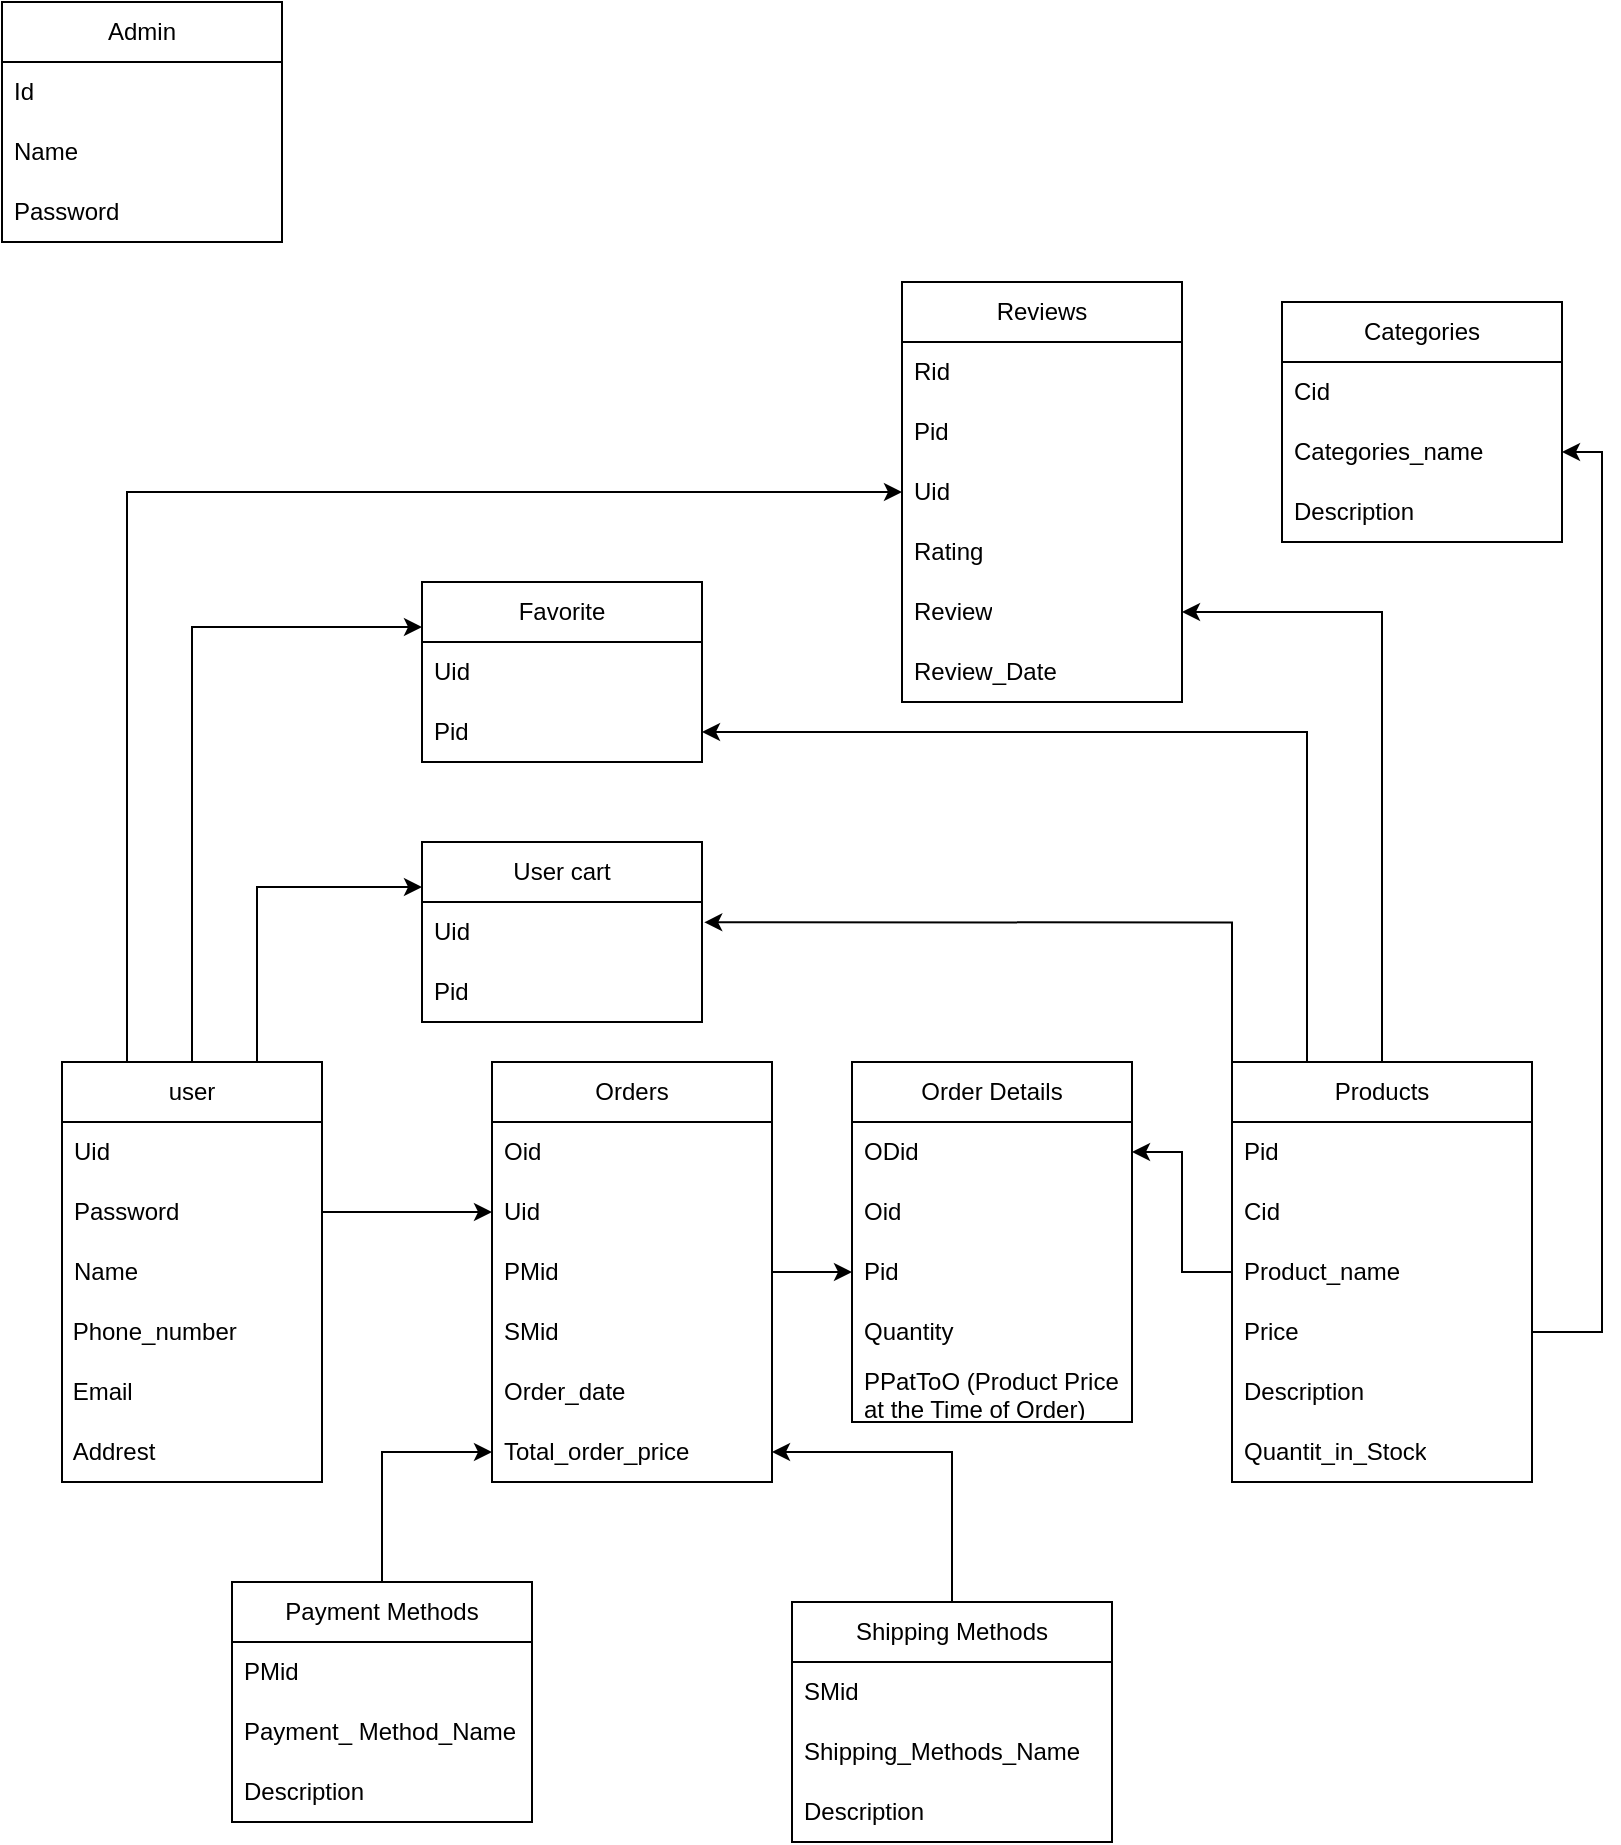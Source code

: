 <mxfile version="22.0.8" type="github" pages="5">
  <diagram name="database" id="W1hV3nqaHJXkkoNzgBto">
    <mxGraphModel dx="2846" dy="2600" grid="1" gridSize="10" guides="1" tooltips="1" connect="1" arrows="1" fold="1" page="1" pageScale="1" pageWidth="850" pageHeight="1100" math="0" shadow="0">
      <root>
        <mxCell id="0" />
        <mxCell id="1" parent="0" />
        <mxCell id="34bF7uumt3TM7SIQF1DT-64" style="edgeStyle=orthogonalEdgeStyle;rounded=0;orthogonalLoop=1;jettySize=auto;html=1;entryX=0;entryY=0.5;entryDx=0;entryDy=0;exitX=0.25;exitY=0;exitDx=0;exitDy=0;" parent="1" source="34bF7uumt3TM7SIQF1DT-1" target="34bF7uumt3TM7SIQF1DT-48" edge="1">
          <mxGeometry relative="1" as="geometry">
            <mxPoint x="100" y="350" as="sourcePoint" />
          </mxGeometry>
        </mxCell>
        <mxCell id="iaK4VMfdddCYxHDefC4T-8" style="edgeStyle=orthogonalEdgeStyle;rounded=0;orthogonalLoop=1;jettySize=auto;html=1;exitX=0.5;exitY=0;exitDx=0;exitDy=0;entryX=0;entryY=0.25;entryDx=0;entryDy=0;" parent="1" source="34bF7uumt3TM7SIQF1DT-1" target="iaK4VMfdddCYxHDefC4T-1" edge="1">
          <mxGeometry relative="1" as="geometry" />
        </mxCell>
        <mxCell id="iaK4VMfdddCYxHDefC4T-9" style="edgeStyle=orthogonalEdgeStyle;rounded=0;orthogonalLoop=1;jettySize=auto;html=1;exitX=0.75;exitY=0;exitDx=0;exitDy=0;entryX=0;entryY=0.25;entryDx=0;entryDy=0;" parent="1" source="34bF7uumt3TM7SIQF1DT-1" target="iaK4VMfdddCYxHDefC4T-5" edge="1">
          <mxGeometry relative="1" as="geometry" />
        </mxCell>
        <mxCell id="34bF7uumt3TM7SIQF1DT-1" value="user" style="swimlane;fontStyle=0;childLayout=stackLayout;horizontal=1;startSize=30;horizontalStack=0;resizeParent=1;resizeParentMax=0;resizeLast=0;collapsible=1;marginBottom=0;whiteSpace=wrap;html=1;" parent="1" vertex="1">
          <mxGeometry x="70" y="290" width="130" height="210" as="geometry">
            <mxRectangle x="80" y="220" width="60" height="30" as="alternateBounds" />
          </mxGeometry>
        </mxCell>
        <mxCell id="34bF7uumt3TM7SIQF1DT-2" value="Uid" style="text;strokeColor=none;fillColor=none;align=left;verticalAlign=middle;spacingLeft=4;spacingRight=4;overflow=hidden;points=[[0,0.5],[1,0.5]];portConstraint=eastwest;rotatable=0;whiteSpace=wrap;html=1;" parent="34bF7uumt3TM7SIQF1DT-1" vertex="1">
          <mxGeometry y="30" width="130" height="30" as="geometry" />
        </mxCell>
        <mxCell id="34bF7uumt3TM7SIQF1DT-3" value="Password" style="text;strokeColor=none;fillColor=none;align=left;verticalAlign=middle;spacingLeft=4;spacingRight=4;overflow=hidden;points=[[0,0.5],[1,0.5]];portConstraint=eastwest;rotatable=0;whiteSpace=wrap;html=1;" parent="34bF7uumt3TM7SIQF1DT-1" vertex="1">
          <mxGeometry y="60" width="130" height="30" as="geometry" />
        </mxCell>
        <mxCell id="34bF7uumt3TM7SIQF1DT-4" value="Name" style="text;strokeColor=none;fillColor=none;align=left;verticalAlign=middle;spacingLeft=4;spacingRight=4;overflow=hidden;points=[[0,0.5],[1,0.5]];portConstraint=eastwest;rotatable=0;whiteSpace=wrap;html=1;" parent="34bF7uumt3TM7SIQF1DT-1" vertex="1">
          <mxGeometry y="90" width="130" height="30" as="geometry" />
        </mxCell>
        <mxCell id="34bF7uumt3TM7SIQF1DT-6" value="&amp;nbsp;Phone_number" style="text;html=1;strokeColor=none;fillColor=none;align=left;verticalAlign=middle;whiteSpace=wrap;rounded=0;" parent="34bF7uumt3TM7SIQF1DT-1" vertex="1">
          <mxGeometry y="120" width="130" height="30" as="geometry" />
        </mxCell>
        <mxCell id="34bF7uumt3TM7SIQF1DT-7" value="&amp;nbsp;Email" style="text;html=1;strokeColor=none;fillColor=none;align=left;verticalAlign=middle;whiteSpace=wrap;rounded=0;" parent="34bF7uumt3TM7SIQF1DT-1" vertex="1">
          <mxGeometry y="150" width="130" height="30" as="geometry" />
        </mxCell>
        <mxCell id="34bF7uumt3TM7SIQF1DT-8" value="&amp;nbsp;Addrest" style="text;html=1;strokeColor=none;fillColor=none;align=left;verticalAlign=middle;whiteSpace=wrap;rounded=0;" parent="34bF7uumt3TM7SIQF1DT-1" vertex="1">
          <mxGeometry y="180" width="130" height="30" as="geometry" />
        </mxCell>
        <mxCell id="34bF7uumt3TM7SIQF1DT-58" style="edgeStyle=orthogonalEdgeStyle;rounded=0;orthogonalLoop=1;jettySize=auto;html=1;entryX=1;entryY=0.5;entryDx=0;entryDy=0;" parent="1" source="34bF7uumt3TM7SIQF1DT-9" target="34bF7uumt3TM7SIQF1DT-27" edge="1">
          <mxGeometry relative="1" as="geometry" />
        </mxCell>
        <mxCell id="34bF7uumt3TM7SIQF1DT-62" style="edgeStyle=orthogonalEdgeStyle;rounded=0;orthogonalLoop=1;jettySize=auto;html=1;" parent="1" source="34bF7uumt3TM7SIQF1DT-9" target="34bF7uumt3TM7SIQF1DT-50" edge="1">
          <mxGeometry relative="1" as="geometry" />
        </mxCell>
        <mxCell id="iaK4VMfdddCYxHDefC4T-13" style="edgeStyle=orthogonalEdgeStyle;rounded=0;orthogonalLoop=1;jettySize=auto;html=1;exitX=0.25;exitY=0;exitDx=0;exitDy=0;" parent="1" source="34bF7uumt3TM7SIQF1DT-9" target="iaK4VMfdddCYxHDefC4T-3" edge="1">
          <mxGeometry relative="1" as="geometry" />
        </mxCell>
        <mxCell id="34bF7uumt3TM7SIQF1DT-9" value="Products" style="swimlane;fontStyle=0;childLayout=stackLayout;horizontal=1;startSize=30;horizontalStack=0;resizeParent=1;resizeParentMax=0;resizeLast=0;collapsible=1;marginBottom=0;whiteSpace=wrap;html=1;" parent="1" vertex="1">
          <mxGeometry x="655" y="290" width="150" height="210" as="geometry" />
        </mxCell>
        <mxCell id="34bF7uumt3TM7SIQF1DT-10" value="Pid" style="text;strokeColor=none;fillColor=none;align=left;verticalAlign=middle;spacingLeft=4;spacingRight=4;overflow=hidden;points=[[0,0.5],[1,0.5]];portConstraint=eastwest;rotatable=0;whiteSpace=wrap;html=1;" parent="34bF7uumt3TM7SIQF1DT-9" vertex="1">
          <mxGeometry y="30" width="150" height="30" as="geometry" />
        </mxCell>
        <mxCell id="34bF7uumt3TM7SIQF1DT-23" value="Cid&amp;nbsp;" style="text;strokeColor=none;fillColor=none;align=left;verticalAlign=middle;spacingLeft=4;spacingRight=4;overflow=hidden;points=[[0,0.5],[1,0.5]];portConstraint=eastwest;rotatable=0;whiteSpace=wrap;html=1;" parent="34bF7uumt3TM7SIQF1DT-9" vertex="1">
          <mxGeometry y="60" width="150" height="30" as="geometry" />
        </mxCell>
        <mxCell id="34bF7uumt3TM7SIQF1DT-11" value="Product_name" style="text;strokeColor=none;fillColor=none;align=left;verticalAlign=middle;spacingLeft=4;spacingRight=4;overflow=hidden;points=[[0,0.5],[1,0.5]];portConstraint=eastwest;rotatable=0;whiteSpace=wrap;html=1;" parent="34bF7uumt3TM7SIQF1DT-9" vertex="1">
          <mxGeometry y="90" width="150" height="30" as="geometry" />
        </mxCell>
        <mxCell id="34bF7uumt3TM7SIQF1DT-12" value="Price" style="text;strokeColor=none;fillColor=none;align=left;verticalAlign=middle;spacingLeft=4;spacingRight=4;overflow=hidden;points=[[0,0.5],[1,0.5]];portConstraint=eastwest;rotatable=0;whiteSpace=wrap;html=1;" parent="34bF7uumt3TM7SIQF1DT-9" vertex="1">
          <mxGeometry y="120" width="150" height="30" as="geometry" />
        </mxCell>
        <mxCell id="34bF7uumt3TM7SIQF1DT-13" value="Description" style="text;strokeColor=none;fillColor=none;align=left;verticalAlign=middle;spacingLeft=4;spacingRight=4;overflow=hidden;points=[[0,0.5],[1,0.5]];portConstraint=eastwest;rotatable=0;whiteSpace=wrap;html=1;" parent="34bF7uumt3TM7SIQF1DT-9" vertex="1">
          <mxGeometry y="150" width="150" height="30" as="geometry" />
        </mxCell>
        <mxCell id="34bF7uumt3TM7SIQF1DT-22" value="Quantit_in_Stock" style="text;strokeColor=none;fillColor=none;align=left;verticalAlign=middle;spacingLeft=4;spacingRight=4;overflow=hidden;points=[[0,0.5],[1,0.5]];portConstraint=eastwest;rotatable=0;whiteSpace=wrap;html=1;" parent="34bF7uumt3TM7SIQF1DT-9" vertex="1">
          <mxGeometry y="180" width="150" height="30" as="geometry" />
        </mxCell>
        <mxCell id="34bF7uumt3TM7SIQF1DT-14" value="Orders" style="swimlane;fontStyle=0;childLayout=stackLayout;horizontal=1;startSize=30;horizontalStack=0;resizeParent=1;resizeParentMax=0;resizeLast=0;collapsible=1;marginBottom=0;whiteSpace=wrap;html=1;" parent="1" vertex="1">
          <mxGeometry x="285" y="290" width="140" height="210" as="geometry" />
        </mxCell>
        <mxCell id="34bF7uumt3TM7SIQF1DT-15" value="Oid" style="text;strokeColor=none;fillColor=none;align=left;verticalAlign=middle;spacingLeft=4;spacingRight=4;overflow=hidden;points=[[0,0.5],[1,0.5]];portConstraint=eastwest;rotatable=0;whiteSpace=wrap;html=1;" parent="34bF7uumt3TM7SIQF1DT-14" vertex="1">
          <mxGeometry y="30" width="140" height="30" as="geometry" />
        </mxCell>
        <mxCell id="34bF7uumt3TM7SIQF1DT-17" value="Uid" style="text;strokeColor=none;fillColor=none;align=left;verticalAlign=middle;spacingLeft=4;spacingRight=4;overflow=hidden;points=[[0,0.5],[1,0.5]];portConstraint=eastwest;rotatable=0;whiteSpace=wrap;html=1;" parent="34bF7uumt3TM7SIQF1DT-14" vertex="1">
          <mxGeometry y="60" width="140" height="30" as="geometry" />
        </mxCell>
        <mxCell id="34bF7uumt3TM7SIQF1DT-43" value="PMid" style="text;strokeColor=none;fillColor=none;align=left;verticalAlign=middle;spacingLeft=4;spacingRight=4;overflow=hidden;points=[[0,0.5],[1,0.5]];portConstraint=eastwest;rotatable=0;whiteSpace=wrap;html=1;" parent="34bF7uumt3TM7SIQF1DT-14" vertex="1">
          <mxGeometry y="90" width="140" height="30" as="geometry" />
        </mxCell>
        <mxCell id="34bF7uumt3TM7SIQF1DT-44" value="SMid" style="text;strokeColor=none;fillColor=none;align=left;verticalAlign=middle;spacingLeft=4;spacingRight=4;overflow=hidden;points=[[0,0.5],[1,0.5]];portConstraint=eastwest;rotatable=0;whiteSpace=wrap;html=1;" parent="34bF7uumt3TM7SIQF1DT-14" vertex="1">
          <mxGeometry y="120" width="140" height="30" as="geometry" />
        </mxCell>
        <mxCell id="34bF7uumt3TM7SIQF1DT-24" value="Order_date" style="text;strokeColor=none;fillColor=none;align=left;verticalAlign=middle;spacingLeft=4;spacingRight=4;overflow=hidden;points=[[0,0.5],[1,0.5]];portConstraint=eastwest;rotatable=0;whiteSpace=wrap;html=1;" parent="34bF7uumt3TM7SIQF1DT-14" vertex="1">
          <mxGeometry y="150" width="140" height="30" as="geometry" />
        </mxCell>
        <mxCell id="34bF7uumt3TM7SIQF1DT-25" value="Total_order_price" style="text;strokeColor=none;fillColor=none;align=left;verticalAlign=middle;spacingLeft=4;spacingRight=4;overflow=hidden;points=[[0,0.5],[1,0.5]];portConstraint=eastwest;rotatable=0;whiteSpace=wrap;html=1;" parent="34bF7uumt3TM7SIQF1DT-14" vertex="1">
          <mxGeometry y="180" width="140" height="30" as="geometry" />
        </mxCell>
        <mxCell id="34bF7uumt3TM7SIQF1DT-18" value="Categories" style="swimlane;fontStyle=0;childLayout=stackLayout;horizontal=1;startSize=30;horizontalStack=0;resizeParent=1;resizeParentMax=0;resizeLast=0;collapsible=1;marginBottom=0;whiteSpace=wrap;html=1;" parent="1" vertex="1">
          <mxGeometry x="680" y="-90" width="140" height="120" as="geometry" />
        </mxCell>
        <mxCell id="34bF7uumt3TM7SIQF1DT-19" value="Cid" style="text;strokeColor=none;fillColor=none;align=left;verticalAlign=middle;spacingLeft=4;spacingRight=4;overflow=hidden;points=[[0,0.5],[1,0.5]];portConstraint=eastwest;rotatable=0;whiteSpace=wrap;html=1;" parent="34bF7uumt3TM7SIQF1DT-18" vertex="1">
          <mxGeometry y="30" width="140" height="30" as="geometry" />
        </mxCell>
        <mxCell id="34bF7uumt3TM7SIQF1DT-20" value="Categories_name" style="text;strokeColor=none;fillColor=none;align=left;verticalAlign=middle;spacingLeft=4;spacingRight=4;overflow=hidden;points=[[0,0.5],[1,0.5]];portConstraint=eastwest;rotatable=0;whiteSpace=wrap;html=1;" parent="34bF7uumt3TM7SIQF1DT-18" vertex="1">
          <mxGeometry y="60" width="140" height="30" as="geometry" />
        </mxCell>
        <mxCell id="34bF7uumt3TM7SIQF1DT-21" value="Description" style="text;strokeColor=none;fillColor=none;align=left;verticalAlign=middle;spacingLeft=4;spacingRight=4;overflow=hidden;points=[[0,0.5],[1,0.5]];portConstraint=eastwest;rotatable=0;whiteSpace=wrap;html=1;" parent="34bF7uumt3TM7SIQF1DT-18" vertex="1">
          <mxGeometry y="90" width="140" height="30" as="geometry" />
        </mxCell>
        <mxCell id="34bF7uumt3TM7SIQF1DT-26" value="Order Details" style="swimlane;fontStyle=0;childLayout=stackLayout;horizontal=1;startSize=30;horizontalStack=0;resizeParent=1;resizeParentMax=0;resizeLast=0;collapsible=1;marginBottom=0;whiteSpace=wrap;html=1;" parent="1" vertex="1">
          <mxGeometry x="465" y="290" width="140" height="180" as="geometry" />
        </mxCell>
        <mxCell id="34bF7uumt3TM7SIQF1DT-27" value="ODid" style="text;strokeColor=none;fillColor=none;align=left;verticalAlign=middle;spacingLeft=4;spacingRight=4;overflow=hidden;points=[[0,0.5],[1,0.5]];portConstraint=eastwest;rotatable=0;whiteSpace=wrap;html=1;" parent="34bF7uumt3TM7SIQF1DT-26" vertex="1">
          <mxGeometry y="30" width="140" height="30" as="geometry" />
        </mxCell>
        <mxCell id="34bF7uumt3TM7SIQF1DT-28" value="Oid" style="text;strokeColor=none;fillColor=none;align=left;verticalAlign=middle;spacingLeft=4;spacingRight=4;overflow=hidden;points=[[0,0.5],[1,0.5]];portConstraint=eastwest;rotatable=0;whiteSpace=wrap;html=1;" parent="34bF7uumt3TM7SIQF1DT-26" vertex="1">
          <mxGeometry y="60" width="140" height="30" as="geometry" />
        </mxCell>
        <mxCell id="34bF7uumt3TM7SIQF1DT-29" value="Pid" style="text;strokeColor=none;fillColor=none;align=left;verticalAlign=middle;spacingLeft=4;spacingRight=4;overflow=hidden;points=[[0,0.5],[1,0.5]];portConstraint=eastwest;rotatable=0;whiteSpace=wrap;html=1;" parent="34bF7uumt3TM7SIQF1DT-26" vertex="1">
          <mxGeometry y="90" width="140" height="30" as="geometry" />
        </mxCell>
        <mxCell id="34bF7uumt3TM7SIQF1DT-30" value="Quantity" style="text;strokeColor=none;fillColor=none;align=left;verticalAlign=middle;spacingLeft=4;spacingRight=4;overflow=hidden;points=[[0,0.5],[1,0.5]];portConstraint=eastwest;rotatable=0;whiteSpace=wrap;html=1;" parent="34bF7uumt3TM7SIQF1DT-26" vertex="1">
          <mxGeometry y="120" width="140" height="30" as="geometry" />
        </mxCell>
        <mxCell id="34bF7uumt3TM7SIQF1DT-31" value="PPatToO (Product Price at the Time of Order)" style="text;strokeColor=none;fillColor=none;align=left;verticalAlign=middle;spacingLeft=4;spacingRight=4;overflow=hidden;points=[[0,0.5],[1,0.5]];portConstraint=eastwest;rotatable=0;whiteSpace=wrap;html=1;" parent="34bF7uumt3TM7SIQF1DT-26" vertex="1">
          <mxGeometry y="150" width="140" height="30" as="geometry" />
        </mxCell>
        <mxCell id="34bF7uumt3TM7SIQF1DT-60" style="edgeStyle=orthogonalEdgeStyle;rounded=0;orthogonalLoop=1;jettySize=auto;html=1;entryX=0;entryY=0.5;entryDx=0;entryDy=0;" parent="1" source="34bF7uumt3TM7SIQF1DT-32" target="34bF7uumt3TM7SIQF1DT-25" edge="1">
          <mxGeometry relative="1" as="geometry" />
        </mxCell>
        <mxCell id="34bF7uumt3TM7SIQF1DT-32" value="Payment Methods" style="swimlane;fontStyle=0;childLayout=stackLayout;horizontal=1;startSize=30;horizontalStack=0;resizeParent=1;resizeParentMax=0;resizeLast=0;collapsible=1;marginBottom=0;whiteSpace=wrap;html=1;" parent="1" vertex="1">
          <mxGeometry x="155" y="550" width="150" height="120" as="geometry" />
        </mxCell>
        <mxCell id="34bF7uumt3TM7SIQF1DT-33" value="PMid" style="text;strokeColor=none;fillColor=none;align=left;verticalAlign=middle;spacingLeft=4;spacingRight=4;overflow=hidden;points=[[0,0.5],[1,0.5]];portConstraint=eastwest;rotatable=0;whiteSpace=wrap;html=1;" parent="34bF7uumt3TM7SIQF1DT-32" vertex="1">
          <mxGeometry y="30" width="150" height="30" as="geometry" />
        </mxCell>
        <mxCell id="34bF7uumt3TM7SIQF1DT-34" value="Payment_ Method_Name" style="text;strokeColor=none;fillColor=none;align=left;verticalAlign=middle;spacingLeft=4;spacingRight=4;overflow=hidden;points=[[0,0.5],[1,0.5]];portConstraint=eastwest;rotatable=0;whiteSpace=wrap;html=1;" parent="34bF7uumt3TM7SIQF1DT-32" vertex="1">
          <mxGeometry y="60" width="150" height="30" as="geometry" />
        </mxCell>
        <mxCell id="34bF7uumt3TM7SIQF1DT-35" value="Description" style="text;strokeColor=none;fillColor=none;align=left;verticalAlign=middle;spacingLeft=4;spacingRight=4;overflow=hidden;points=[[0,0.5],[1,0.5]];portConstraint=eastwest;rotatable=0;whiteSpace=wrap;html=1;" parent="34bF7uumt3TM7SIQF1DT-32" vertex="1">
          <mxGeometry y="90" width="150" height="30" as="geometry" />
        </mxCell>
        <mxCell id="34bF7uumt3TM7SIQF1DT-61" style="edgeStyle=orthogonalEdgeStyle;rounded=0;orthogonalLoop=1;jettySize=auto;html=1;entryX=1;entryY=0.5;entryDx=0;entryDy=0;" parent="1" source="34bF7uumt3TM7SIQF1DT-36" target="34bF7uumt3TM7SIQF1DT-25" edge="1">
          <mxGeometry relative="1" as="geometry" />
        </mxCell>
        <mxCell id="34bF7uumt3TM7SIQF1DT-36" value="Shipping Methods" style="swimlane;fontStyle=0;childLayout=stackLayout;horizontal=1;startSize=30;horizontalStack=0;resizeParent=1;resizeParentMax=0;resizeLast=0;collapsible=1;marginBottom=0;whiteSpace=wrap;html=1;" parent="1" vertex="1">
          <mxGeometry x="435" y="560" width="160" height="120" as="geometry" />
        </mxCell>
        <mxCell id="34bF7uumt3TM7SIQF1DT-37" value="SMid" style="text;strokeColor=none;fillColor=none;align=left;verticalAlign=middle;spacingLeft=4;spacingRight=4;overflow=hidden;points=[[0,0.5],[1,0.5]];portConstraint=eastwest;rotatable=0;whiteSpace=wrap;html=1;" parent="34bF7uumt3TM7SIQF1DT-36" vertex="1">
          <mxGeometry y="30" width="160" height="30" as="geometry" />
        </mxCell>
        <mxCell id="34bF7uumt3TM7SIQF1DT-38" value="Shipping_Methods_Name" style="text;strokeColor=none;fillColor=none;align=left;verticalAlign=middle;spacingLeft=4;spacingRight=4;overflow=hidden;points=[[0,0.5],[1,0.5]];portConstraint=eastwest;rotatable=0;whiteSpace=wrap;html=1;" parent="34bF7uumt3TM7SIQF1DT-36" vertex="1">
          <mxGeometry y="60" width="160" height="30" as="geometry" />
        </mxCell>
        <mxCell id="34bF7uumt3TM7SIQF1DT-39" value="Description" style="text;strokeColor=none;fillColor=none;align=left;verticalAlign=middle;spacingLeft=4;spacingRight=4;overflow=hidden;points=[[0,0.5],[1,0.5]];portConstraint=eastwest;rotatable=0;whiteSpace=wrap;html=1;" parent="34bF7uumt3TM7SIQF1DT-36" vertex="1">
          <mxGeometry y="90" width="160" height="30" as="geometry" />
        </mxCell>
        <mxCell id="34bF7uumt3TM7SIQF1DT-45" value="Reviews" style="swimlane;fontStyle=0;childLayout=stackLayout;horizontal=1;startSize=30;horizontalStack=0;resizeParent=1;resizeParentMax=0;resizeLast=0;collapsible=1;marginBottom=0;whiteSpace=wrap;html=1;" parent="1" vertex="1">
          <mxGeometry x="490" y="-100" width="140" height="210" as="geometry" />
        </mxCell>
        <mxCell id="34bF7uumt3TM7SIQF1DT-46" value="Rid" style="text;strokeColor=none;fillColor=none;align=left;verticalAlign=middle;spacingLeft=4;spacingRight=4;overflow=hidden;points=[[0,0.5],[1,0.5]];portConstraint=eastwest;rotatable=0;whiteSpace=wrap;html=1;" parent="34bF7uumt3TM7SIQF1DT-45" vertex="1">
          <mxGeometry y="30" width="140" height="30" as="geometry" />
        </mxCell>
        <mxCell id="34bF7uumt3TM7SIQF1DT-47" value="Pid" style="text;strokeColor=none;fillColor=none;align=left;verticalAlign=middle;spacingLeft=4;spacingRight=4;overflow=hidden;points=[[0,0.5],[1,0.5]];portConstraint=eastwest;rotatable=0;whiteSpace=wrap;html=1;" parent="34bF7uumt3TM7SIQF1DT-45" vertex="1">
          <mxGeometry y="60" width="140" height="30" as="geometry" />
        </mxCell>
        <mxCell id="34bF7uumt3TM7SIQF1DT-48" value="Uid" style="text;strokeColor=none;fillColor=none;align=left;verticalAlign=middle;spacingLeft=4;spacingRight=4;overflow=hidden;points=[[0,0.5],[1,0.5]];portConstraint=eastwest;rotatable=0;whiteSpace=wrap;html=1;" parent="34bF7uumt3TM7SIQF1DT-45" vertex="1">
          <mxGeometry y="90" width="140" height="30" as="geometry" />
        </mxCell>
        <mxCell id="34bF7uumt3TM7SIQF1DT-49" value="Rating" style="text;strokeColor=none;fillColor=none;align=left;verticalAlign=middle;spacingLeft=4;spacingRight=4;overflow=hidden;points=[[0,0.5],[1,0.5]];portConstraint=eastwest;rotatable=0;whiteSpace=wrap;html=1;" parent="34bF7uumt3TM7SIQF1DT-45" vertex="1">
          <mxGeometry y="120" width="140" height="30" as="geometry" />
        </mxCell>
        <mxCell id="34bF7uumt3TM7SIQF1DT-50" value="Review" style="text;strokeColor=none;fillColor=none;align=left;verticalAlign=middle;spacingLeft=4;spacingRight=4;overflow=hidden;points=[[0,0.5],[1,0.5]];portConstraint=eastwest;rotatable=0;whiteSpace=wrap;html=1;" parent="34bF7uumt3TM7SIQF1DT-45" vertex="1">
          <mxGeometry y="150" width="140" height="30" as="geometry" />
        </mxCell>
        <mxCell id="34bF7uumt3TM7SIQF1DT-51" value="Review_Date" style="text;strokeColor=none;fillColor=none;align=left;verticalAlign=middle;spacingLeft=4;spacingRight=4;overflow=hidden;points=[[0,0.5],[1,0.5]];portConstraint=eastwest;rotatable=0;whiteSpace=wrap;html=1;" parent="34bF7uumt3TM7SIQF1DT-45" vertex="1">
          <mxGeometry y="180" width="140" height="30" as="geometry" />
        </mxCell>
        <mxCell id="34bF7uumt3TM7SIQF1DT-52" value="Admin" style="swimlane;fontStyle=0;childLayout=stackLayout;horizontal=1;startSize=30;horizontalStack=0;resizeParent=1;resizeParentMax=0;resizeLast=0;collapsible=1;marginBottom=0;whiteSpace=wrap;html=1;" parent="1" vertex="1">
          <mxGeometry x="40" y="-240" width="140" height="120" as="geometry" />
        </mxCell>
        <mxCell id="34bF7uumt3TM7SIQF1DT-53" value="Id" style="text;strokeColor=none;fillColor=none;align=left;verticalAlign=middle;spacingLeft=4;spacingRight=4;overflow=hidden;points=[[0,0.5],[1,0.5]];portConstraint=eastwest;rotatable=0;whiteSpace=wrap;html=1;" parent="34bF7uumt3TM7SIQF1DT-52" vertex="1">
          <mxGeometry y="30" width="140" height="30" as="geometry" />
        </mxCell>
        <mxCell id="_OtdKCqVZbk1Ht5k_zvI-1" value="Name" style="text;strokeColor=none;fillColor=none;align=left;verticalAlign=middle;spacingLeft=4;spacingRight=4;overflow=hidden;points=[[0,0.5],[1,0.5]];portConstraint=eastwest;rotatable=0;whiteSpace=wrap;html=1;" vertex="1" parent="34bF7uumt3TM7SIQF1DT-52">
          <mxGeometry y="60" width="140" height="30" as="geometry" />
        </mxCell>
        <mxCell id="34bF7uumt3TM7SIQF1DT-54" value="Password" style="text;strokeColor=none;fillColor=none;align=left;verticalAlign=middle;spacingLeft=4;spacingRight=4;overflow=hidden;points=[[0,0.5],[1,0.5]];portConstraint=eastwest;rotatable=0;whiteSpace=wrap;html=1;" parent="34bF7uumt3TM7SIQF1DT-52" vertex="1">
          <mxGeometry y="90" width="140" height="30" as="geometry" />
        </mxCell>
        <mxCell id="34bF7uumt3TM7SIQF1DT-57" style="edgeStyle=orthogonalEdgeStyle;rounded=0;orthogonalLoop=1;jettySize=auto;html=1;exitX=1;exitY=0.5;exitDx=0;exitDy=0;entryX=0;entryY=0.5;entryDx=0;entryDy=0;" parent="1" source="34bF7uumt3TM7SIQF1DT-3" target="34bF7uumt3TM7SIQF1DT-17" edge="1">
          <mxGeometry relative="1" as="geometry" />
        </mxCell>
        <mxCell id="34bF7uumt3TM7SIQF1DT-59" style="edgeStyle=orthogonalEdgeStyle;rounded=0;orthogonalLoop=1;jettySize=auto;html=1;entryX=0;entryY=0.5;entryDx=0;entryDy=0;" parent="1" source="34bF7uumt3TM7SIQF1DT-43" target="34bF7uumt3TM7SIQF1DT-29" edge="1">
          <mxGeometry relative="1" as="geometry" />
        </mxCell>
        <mxCell id="34bF7uumt3TM7SIQF1DT-63" style="edgeStyle=orthogonalEdgeStyle;rounded=0;orthogonalLoop=1;jettySize=auto;html=1;entryX=1;entryY=0.5;entryDx=0;entryDy=0;" parent="1" source="34bF7uumt3TM7SIQF1DT-12" target="34bF7uumt3TM7SIQF1DT-20" edge="1">
          <mxGeometry relative="1" as="geometry" />
        </mxCell>
        <mxCell id="iaK4VMfdddCYxHDefC4T-1" value="Favorite" style="swimlane;fontStyle=0;childLayout=stackLayout;horizontal=1;startSize=30;horizontalStack=0;resizeParent=1;resizeParentMax=0;resizeLast=0;collapsible=1;marginBottom=0;whiteSpace=wrap;html=1;" parent="1" vertex="1">
          <mxGeometry x="250" y="50" width="140" height="90" as="geometry" />
        </mxCell>
        <mxCell id="iaK4VMfdddCYxHDefC4T-2" value="Uid" style="text;strokeColor=none;fillColor=none;align=left;verticalAlign=middle;spacingLeft=4;spacingRight=4;overflow=hidden;points=[[0,0.5],[1,0.5]];portConstraint=eastwest;rotatable=0;whiteSpace=wrap;html=1;" parent="iaK4VMfdddCYxHDefC4T-1" vertex="1">
          <mxGeometry y="30" width="140" height="30" as="geometry" />
        </mxCell>
        <mxCell id="iaK4VMfdddCYxHDefC4T-3" value="Pid" style="text;strokeColor=none;fillColor=none;align=left;verticalAlign=middle;spacingLeft=4;spacingRight=4;overflow=hidden;points=[[0,0.5],[1,0.5]];portConstraint=eastwest;rotatable=0;whiteSpace=wrap;html=1;" parent="iaK4VMfdddCYxHDefC4T-1" vertex="1">
          <mxGeometry y="60" width="140" height="30" as="geometry" />
        </mxCell>
        <mxCell id="iaK4VMfdddCYxHDefC4T-5" value="User cart" style="swimlane;fontStyle=0;childLayout=stackLayout;horizontal=1;startSize=30;horizontalStack=0;resizeParent=1;resizeParentMax=0;resizeLast=0;collapsible=1;marginBottom=0;whiteSpace=wrap;html=1;" parent="1" vertex="1">
          <mxGeometry x="250" y="180" width="140" height="90" as="geometry" />
        </mxCell>
        <mxCell id="iaK4VMfdddCYxHDefC4T-6" value="Uid" style="text;strokeColor=none;fillColor=none;align=left;verticalAlign=middle;spacingLeft=4;spacingRight=4;overflow=hidden;points=[[0,0.5],[1,0.5]];portConstraint=eastwest;rotatable=0;whiteSpace=wrap;html=1;" parent="iaK4VMfdddCYxHDefC4T-5" vertex="1">
          <mxGeometry y="30" width="140" height="30" as="geometry" />
        </mxCell>
        <mxCell id="iaK4VMfdddCYxHDefC4T-7" value="Pid" style="text;strokeColor=none;fillColor=none;align=left;verticalAlign=middle;spacingLeft=4;spacingRight=4;overflow=hidden;points=[[0,0.5],[1,0.5]];portConstraint=eastwest;rotatable=0;whiteSpace=wrap;html=1;" parent="iaK4VMfdddCYxHDefC4T-5" vertex="1">
          <mxGeometry y="60" width="140" height="30" as="geometry" />
        </mxCell>
        <mxCell id="iaK4VMfdddCYxHDefC4T-14" style="edgeStyle=orthogonalEdgeStyle;rounded=0;orthogonalLoop=1;jettySize=auto;html=1;exitX=0;exitY=0;exitDx=0;exitDy=0;entryX=1.008;entryY=0.339;entryDx=0;entryDy=0;entryPerimeter=0;" parent="1" source="34bF7uumt3TM7SIQF1DT-9" target="iaK4VMfdddCYxHDefC4T-6" edge="1">
          <mxGeometry relative="1" as="geometry" />
        </mxCell>
      </root>
    </mxGraphModel>
  </diagram>
  <diagram id="balrdgHK_zpxLCR9P9bK" name="Login-signin">
    <mxGraphModel dx="1551" dy="867" grid="1" gridSize="10" guides="1" tooltips="1" connect="1" arrows="1" fold="1" page="1" pageScale="1" pageWidth="850" pageHeight="1100" math="0" shadow="0">
      <root>
        <mxCell id="0" />
        <mxCell id="1" parent="0" />
        <mxCell id="0DMgt7gABgKlSVBLh7wi-9" value="User&lt;br&gt;" style="shape=umlActor;verticalLabelPosition=bottom;verticalAlign=top;html=1;" vertex="1" parent="1">
          <mxGeometry x="90" y="80" width="30" height="60" as="geometry" />
        </mxCell>
        <mxCell id="0DMgt7gABgKlSVBLh7wi-13" value="" style="endArrow=none;dashed=1;html=1;dashPattern=1 3;strokeWidth=2;rounded=0;" edge="1" parent="1" source="0DMgt7gABgKlSVBLh7wi-15">
          <mxGeometry width="50" height="50" relative="1" as="geometry">
            <mxPoint x="105" y="500.571" as="sourcePoint" />
            <mxPoint x="105" y="170" as="targetPoint" />
          </mxGeometry>
        </mxCell>
        <mxCell id="0DMgt7gABgKlSVBLh7wi-16" value="" style="endArrow=none;dashed=1;html=1;dashPattern=1 3;strokeWidth=2;rounded=0;" edge="1" parent="1" target="0DMgt7gABgKlSVBLh7wi-15">
          <mxGeometry width="50" height="50" relative="1" as="geometry">
            <mxPoint x="105" y="710.952" as="sourcePoint" />
            <mxPoint x="105" y="140" as="targetPoint" />
          </mxGeometry>
        </mxCell>
        <mxCell id="0DMgt7gABgKlSVBLh7wi-15" value="" style="html=1;points=[[0,0,0,0,5],[0,1,0,0,-5],[1,0,0,0,5],[1,1,0,0,-5]];perimeter=orthogonalPerimeter;outlineConnect=0;targetShapes=umlLifeline;portConstraint=eastwest;newEdgeStyle={&quot;curved&quot;:0,&quot;rounded&quot;:0};" vertex="1" parent="1">
          <mxGeometry x="100" y="200" width="10" height="200" as="geometry" />
        </mxCell>
        <mxCell id="0DMgt7gABgKlSVBLh7wi-17" value="Login View" style="shape=umlBoundary;whiteSpace=wrap;html=1;" vertex="1" parent="1">
          <mxGeometry x="230" y="80" width="70" height="60" as="geometry" />
        </mxCell>
        <mxCell id="0DMgt7gABgKlSVBLh7wi-18" value="Signin View" style="shape=umlBoundary;whiteSpace=wrap;html=1;" vertex="1" parent="1">
          <mxGeometry x="370" y="80" width="70" height="60" as="geometry" />
        </mxCell>
        <mxCell id="0DMgt7gABgKlSVBLh7wi-20" value="Login Control&amp;nbsp;" style="ellipse;shape=umlControl;whiteSpace=wrap;html=1;" vertex="1" parent="1">
          <mxGeometry x="510" y="75" width="60" height="70" as="geometry" />
        </mxCell>
        <mxCell id="0DMgt7gABgKlSVBLh7wi-21" value="Signin Control&amp;nbsp;" style="ellipse;shape=umlControl;whiteSpace=wrap;html=1;" vertex="1" parent="1">
          <mxGeometry x="630" y="75" width="60" height="70" as="geometry" />
        </mxCell>
        <mxCell id="0DMgt7gABgKlSVBLh7wi-22" value="Model" style="ellipse;shape=umlEntity;whiteSpace=wrap;html=1;" vertex="1" parent="1">
          <mxGeometry x="740" y="82.5" width="60" height="62.5" as="geometry" />
        </mxCell>
        <mxCell id="0DMgt7gABgKlSVBLh7wi-23" value="" style="endArrow=none;dashed=1;html=1;dashPattern=1 3;strokeWidth=2;rounded=0;entryX=0.537;entryY=1.028;entryDx=0;entryDy=0;entryPerimeter=0;" edge="1" parent="1" target="0DMgt7gABgKlSVBLh7wi-17">
          <mxGeometry width="50" height="50" relative="1" as="geometry">
            <mxPoint x="265" y="720" as="sourcePoint" />
            <mxPoint x="265" y="140" as="targetPoint" />
          </mxGeometry>
        </mxCell>
        <mxCell id="0DMgt7gABgKlSVBLh7wi-24" value="" style="html=1;points=[[0,0,0,0,5],[0,1,0,0,-5],[1,0,0,0,5],[1,1,0,0,-5]];perimeter=orthogonalPerimeter;outlineConnect=0;targetShapes=umlLifeline;portConstraint=eastwest;newEdgeStyle={&quot;curved&quot;:0,&quot;rounded&quot;:0};" vertex="1" parent="1">
          <mxGeometry x="260" y="170" width="10" height="240" as="geometry" />
        </mxCell>
        <mxCell id="0DMgt7gABgKlSVBLh7wi-25" value="" style="endArrow=none;dashed=1;html=1;dashPattern=1 3;strokeWidth=2;rounded=0;entryX=0.486;entryY=1.025;entryDx=0;entryDy=0;entryPerimeter=0;" edge="1" parent="1" target="0DMgt7gABgKlSVBLh7wi-18">
          <mxGeometry width="50" height="50" relative="1" as="geometry">
            <mxPoint x="404" y="720" as="sourcePoint" />
            <mxPoint x="405" y="150" as="targetPoint" />
          </mxGeometry>
        </mxCell>
        <mxCell id="0DMgt7gABgKlSVBLh7wi-27" value="" style="endArrow=none;dashed=1;html=1;dashPattern=1 3;strokeWidth=2;rounded=0;entryX=0.495;entryY=1.031;entryDx=0;entryDy=0;entryPerimeter=0;" edge="1" parent="1" target="0DMgt7gABgKlSVBLh7wi-20">
          <mxGeometry width="50" height="50" relative="1" as="geometry">
            <mxPoint x="540" y="720.8" as="sourcePoint" />
            <mxPoint x="540" y="140" as="targetPoint" />
          </mxGeometry>
        </mxCell>
        <mxCell id="0DMgt7gABgKlSVBLh7wi-28" value="" style="html=1;points=[[0,0,0,0,5],[0,1,0,0,-5],[1,0,0,0,5],[1,1,0,0,-5]];perimeter=orthogonalPerimeter;outlineConnect=0;targetShapes=umlLifeline;portConstraint=eastwest;newEdgeStyle={&quot;curved&quot;:0,&quot;rounded&quot;:0};" vertex="1" parent="1">
          <mxGeometry x="535" y="190" width="10" height="220" as="geometry" />
        </mxCell>
        <mxCell id="0DMgt7gABgKlSVBLh7wi-29" value="" style="endArrow=none;dashed=1;html=1;dashPattern=1 3;strokeWidth=2;rounded=0;" edge="1" parent="1" source="0DMgt7gABgKlSVBLh7wi-30">
          <mxGeometry width="50" height="50" relative="1" as="geometry">
            <mxPoint x="660" y="600" as="sourcePoint" />
            <mxPoint x="660" y="140" as="targetPoint" />
          </mxGeometry>
        </mxCell>
        <mxCell id="0DMgt7gABgKlSVBLh7wi-31" value="" style="endArrow=none;dashed=1;html=1;dashPattern=1 3;strokeWidth=2;rounded=0;entryX=0.5;entryY=1;entryDx=0;entryDy=0;" edge="1" parent="1" target="0DMgt7gABgKlSVBLh7wi-22" source="0DMgt7gABgKlSVBLh7wi-32">
          <mxGeometry width="50" height="50" relative="1" as="geometry">
            <mxPoint x="770" y="721.6" as="sourcePoint" />
            <mxPoint x="770" y="119.71" as="targetPoint" />
          </mxGeometry>
        </mxCell>
        <mxCell id="0DMgt7gABgKlSVBLh7wi-34" value="" style="endArrow=classic;html=1;rounded=0;" edge="1" parent="1">
          <mxGeometry width="50" height="50" relative="1" as="geometry">
            <mxPoint x="110" y="210" as="sourcePoint" />
            <mxPoint x="260" y="210" as="targetPoint" />
          </mxGeometry>
        </mxCell>
        <mxCell id="0DMgt7gABgKlSVBLh7wi-35" value="Input login infor&lt;br&gt;(id, password)" style="text;html=1;align=center;verticalAlign=middle;resizable=0;points=[];autosize=1;strokeColor=none;fillColor=none;" vertex="1" parent="1">
          <mxGeometry x="130" y="170" width="110" height="40" as="geometry" />
        </mxCell>
        <mxCell id="0DMgt7gABgKlSVBLh7wi-36" value="" style="endArrow=classic;html=1;rounded=0;" edge="1" parent="1">
          <mxGeometry width="50" height="50" relative="1" as="geometry">
            <mxPoint x="270" y="219.71" as="sourcePoint" />
            <mxPoint x="535" y="219.71" as="targetPoint" />
          </mxGeometry>
        </mxCell>
        <mxCell id="0DMgt7gABgKlSVBLh7wi-37" value="Call login function&lt;br&gt;(id, password)" style="text;html=1;align=center;verticalAlign=middle;resizable=0;points=[];autosize=1;strokeColor=none;fillColor=none;" vertex="1" parent="1">
          <mxGeometry x="280" y="179.71" width="120" height="40" as="geometry" />
        </mxCell>
        <mxCell id="0DMgt7gABgKlSVBLh7wi-38" value="" style="endArrow=block;dashed=1;endFill=0;endSize=12;html=1;rounded=0;" edge="1" parent="1">
          <mxGeometry width="160" relative="1" as="geometry">
            <mxPoint x="535" y="249.71" as="sourcePoint" />
            <mxPoint x="270" y="249.71" as="targetPoint" />
          </mxGeometry>
        </mxCell>
        <mxCell id="0DMgt7gABgKlSVBLh7wi-39" value="id or password == null" style="text;html=1;align=center;verticalAlign=middle;resizable=0;points=[];autosize=1;strokeColor=none;fillColor=none;" vertex="1" parent="1">
          <mxGeometry x="400" y="219.71" width="140" height="30" as="geometry" />
        </mxCell>
        <mxCell id="0DMgt7gABgKlSVBLh7wi-40" value="" style="endArrow=block;dashed=1;endFill=0;endSize=12;html=1;rounded=0;" edge="1" parent="1">
          <mxGeometry width="160" relative="1" as="geometry">
            <mxPoint x="260" y="268" as="sourcePoint" />
            <mxPoint x="110" y="268.0" as="targetPoint" />
          </mxGeometry>
        </mxCell>
        <mxCell id="0DMgt7gABgKlSVBLh7wi-41" value="Mess : false" style="text;html=1;align=center;verticalAlign=middle;resizable=0;points=[];autosize=1;strokeColor=none;fillColor=none;" vertex="1" parent="1">
          <mxGeometry x="110" y="238" width="90" height="30" as="geometry" />
        </mxCell>
        <mxCell id="0DMgt7gABgKlSVBLh7wi-42" value="" style="endArrow=classic;html=1;rounded=0;" edge="1" parent="1">
          <mxGeometry width="50" height="50" relative="1" as="geometry">
            <mxPoint x="545" y="268" as="sourcePoint" />
            <mxPoint x="765" y="268" as="targetPoint" />
          </mxGeometry>
        </mxCell>
        <mxCell id="0DMgt7gABgKlSVBLh7wi-43" value="Check id, password, check" style="text;html=1;align=center;verticalAlign=middle;resizable=0;points=[];autosize=1;strokeColor=none;fillColor=none;" vertex="1" parent="1">
          <mxGeometry x="560" y="230" width="170" height="30" as="geometry" />
        </mxCell>
        <mxCell id="0DMgt7gABgKlSVBLh7wi-44" value="" style="endArrow=block;dashed=1;endFill=0;endSize=12;html=1;rounded=0;" edge="1" parent="1">
          <mxGeometry width="160" relative="1" as="geometry">
            <mxPoint x="765" y="300.0" as="sourcePoint" />
            <mxPoint x="550" y="300" as="targetPoint" />
          </mxGeometry>
        </mxCell>
        <mxCell id="0DMgt7gABgKlSVBLh7wi-45" value="Data" style="text;html=1;align=center;verticalAlign=middle;resizable=0;points=[];autosize=1;strokeColor=none;fillColor=none;" vertex="1" parent="1">
          <mxGeometry x="590" y="268" width="50" height="30" as="geometry" />
        </mxCell>
        <mxCell id="0DMgt7gABgKlSVBLh7wi-47" value="" style="endArrow=block;dashed=1;endFill=0;endSize=12;html=1;rounded=0;" edge="1" parent="1">
          <mxGeometry width="160" relative="1" as="geometry">
            <mxPoint x="535" y="309.45" as="sourcePoint" />
            <mxPoint x="270" y="309.45" as="targetPoint" />
          </mxGeometry>
        </mxCell>
        <mxCell id="0DMgt7gABgKlSVBLh7wi-48" value="Id not fond" style="text;html=1;align=center;verticalAlign=middle;resizable=0;points=[];autosize=1;strokeColor=none;fillColor=none;" vertex="1" parent="1">
          <mxGeometry x="450" y="280" width="80" height="30" as="geometry" />
        </mxCell>
        <mxCell id="0DMgt7gABgKlSVBLh7wi-49" value="" style="endArrow=block;dashed=1;endFill=0;endSize=12;html=1;rounded=0;" edge="1" parent="1">
          <mxGeometry width="160" relative="1" as="geometry">
            <mxPoint x="260" y="320" as="sourcePoint" />
            <mxPoint x="110" y="320.0" as="targetPoint" />
          </mxGeometry>
        </mxCell>
        <mxCell id="0DMgt7gABgKlSVBLh7wi-50" value="Mess : false" style="text;html=1;align=center;verticalAlign=middle;resizable=0;points=[];autosize=1;strokeColor=none;fillColor=none;" vertex="1" parent="1">
          <mxGeometry x="170" y="290" width="90" height="30" as="geometry" />
        </mxCell>
        <mxCell id="0DMgt7gABgKlSVBLh7wi-52" value="" style="endArrow=none;dashed=1;html=1;dashPattern=1 3;strokeWidth=2;rounded=0;entryX=0.486;entryY=1.025;entryDx=0;entryDy=0;entryPerimeter=0;" edge="1" parent="1" target="0DMgt7gABgKlSVBLh7wi-26">
          <mxGeometry width="50" height="50" relative="1" as="geometry">
            <mxPoint x="405" y="560" as="sourcePoint" />
            <mxPoint x="404" y="142" as="targetPoint" />
          </mxGeometry>
        </mxCell>
        <mxCell id="0DMgt7gABgKlSVBLh7wi-26" value="" style="html=1;points=[[0,0,0,0,5],[0,1,0,0,-5],[1,0,0,0,5],[1,1,0,0,-5]];perimeter=orthogonalPerimeter;outlineConnect=0;targetShapes=umlLifeline;portConstraint=eastwest;newEdgeStyle={&quot;curved&quot;:0,&quot;rounded&quot;:0};" vertex="1" parent="1">
          <mxGeometry x="400" y="470" width="10" height="230" as="geometry" />
        </mxCell>
        <mxCell id="0DMgt7gABgKlSVBLh7wi-53" value="" style="endArrow=block;dashed=1;endFill=0;endSize=12;html=1;rounded=0;" edge="1" parent="1">
          <mxGeometry width="160" relative="1" as="geometry">
            <mxPoint x="535" y="335.0" as="sourcePoint" />
            <mxPoint x="270" y="335" as="targetPoint" />
          </mxGeometry>
        </mxCell>
        <mxCell id="0DMgt7gABgKlSVBLh7wi-54" value="Wrong password" style="text;html=1;align=center;verticalAlign=middle;resizable=0;points=[];autosize=1;strokeColor=none;fillColor=none;" vertex="1" parent="1">
          <mxGeometry x="295" y="305" width="110" height="30" as="geometry" />
        </mxCell>
        <mxCell id="0DMgt7gABgKlSVBLh7wi-56" value="" style="endArrow=block;dashed=1;endFill=0;endSize=12;html=1;rounded=0;" edge="1" parent="1">
          <mxGeometry width="160" relative="1" as="geometry">
            <mxPoint x="260" y="350" as="sourcePoint" />
            <mxPoint x="110" y="350.0" as="targetPoint" />
          </mxGeometry>
        </mxCell>
        <mxCell id="0DMgt7gABgKlSVBLh7wi-57" value="Mess : false" style="text;html=1;align=center;verticalAlign=middle;resizable=0;points=[];autosize=1;strokeColor=none;fillColor=none;" vertex="1" parent="1">
          <mxGeometry x="120" y="320" width="90" height="30" as="geometry" />
        </mxCell>
        <mxCell id="0DMgt7gABgKlSVBLh7wi-58" value="Main View" style="shape=umlBoundary;whiteSpace=wrap;html=1;" vertex="1" parent="1">
          <mxGeometry x="840" y="85" width="70" height="60" as="geometry" />
        </mxCell>
        <mxCell id="0DMgt7gABgKlSVBLh7wi-59" value="" style="endArrow=block;dashed=1;endFill=0;endSize=12;html=1;rounded=0;" edge="1" parent="1">
          <mxGeometry width="160" relative="1" as="geometry">
            <mxPoint x="535" y="360.0" as="sourcePoint" />
            <mxPoint x="270" y="360" as="targetPoint" />
          </mxGeometry>
        </mxCell>
        <mxCell id="0DMgt7gABgKlSVBLh7wi-60" value="check &amp;gt;=5" style="text;html=1;align=center;verticalAlign=middle;resizable=0;points=[];autosize=1;strokeColor=none;fillColor=none;" vertex="1" parent="1">
          <mxGeometry x="430" y="335" width="80" height="30" as="geometry" />
        </mxCell>
        <mxCell id="0DMgt7gABgKlSVBLh7wi-61" value="" style="endArrow=block;dashed=1;endFill=0;endSize=12;html=1;rounded=0;" edge="1" parent="1">
          <mxGeometry width="160" relative="1" as="geometry">
            <mxPoint x="260" y="380" as="sourcePoint" />
            <mxPoint x="110" y="380.0" as="targetPoint" />
          </mxGeometry>
        </mxCell>
        <mxCell id="0DMgt7gABgKlSVBLh7wi-62" value="Mess : false" style="text;html=1;align=center;verticalAlign=middle;resizable=0;points=[];autosize=1;strokeColor=none;fillColor=none;" vertex="1" parent="1">
          <mxGeometry x="170" y="350" width="90" height="30" as="geometry" />
        </mxCell>
        <mxCell id="0DMgt7gABgKlSVBLh7wi-65" value="" style="endArrow=none;dashed=1;html=1;dashPattern=1 3;strokeWidth=2;rounded=0;" edge="1" parent="1" target="0DMgt7gABgKlSVBLh7wi-30">
          <mxGeometry width="50" height="50" relative="1" as="geometry">
            <mxPoint x="660" y="722.4" as="sourcePoint" />
            <mxPoint x="660" y="140" as="targetPoint" />
          </mxGeometry>
        </mxCell>
        <mxCell id="0DMgt7gABgKlSVBLh7wi-30" value="" style="html=1;points=[[0,0,0,0,5],[0,1,0,0,-5],[1,0,0,0,5],[1,1,0,0,-5]];perimeter=orthogonalPerimeter;outlineConnect=0;targetShapes=umlLifeline;portConstraint=eastwest;newEdgeStyle={&quot;curved&quot;:0,&quot;rounded&quot;:0};" vertex="1" parent="1">
          <mxGeometry x="655" y="450" width="10" height="250" as="geometry" />
        </mxCell>
        <mxCell id="0DMgt7gABgKlSVBLh7wi-67" value="" style="endArrow=classic;html=1;rounded=0;" edge="1" parent="1" target="0DMgt7gABgKlSVBLh7wi-77">
          <mxGeometry width="50" height="50" relative="1" as="geometry">
            <mxPoint x="545" y="380" as="sourcePoint" />
            <mxPoint x="765" y="380" as="targetPoint" />
          </mxGeometry>
        </mxCell>
        <mxCell id="0DMgt7gABgKlSVBLh7wi-76" value="" style="endArrow=none;dashed=1;html=1;dashPattern=1 3;strokeWidth=2;rounded=0;entryX=0.5;entryY=1;entryDx=0;entryDy=0;" edge="1" parent="1" source="0DMgt7gABgKlSVBLh7wi-77">
          <mxGeometry width="50" height="50" relative="1" as="geometry">
            <mxPoint x="875" y="487.641" as="sourcePoint" />
            <mxPoint x="875" y="152.36" as="targetPoint" />
          </mxGeometry>
        </mxCell>
        <mxCell id="0DMgt7gABgKlSVBLh7wi-78" value="" style="endArrow=none;dashed=1;html=1;dashPattern=1 3;strokeWidth=2;rounded=0;entryX=0.5;entryY=1;entryDx=0;entryDy=0;" edge="1" parent="1" source="0DMgt7gABgKlSVBLh7wi-129" target="0DMgt7gABgKlSVBLh7wi-77">
          <mxGeometry width="50" height="50" relative="1" as="geometry">
            <mxPoint x="875" y="820" as="sourcePoint" />
            <mxPoint x="875" y="152.36" as="targetPoint" />
          </mxGeometry>
        </mxCell>
        <mxCell id="0DMgt7gABgKlSVBLh7wi-77" value="" style="html=1;points=[[0,0,0,0,5],[0,1,0,0,-5],[1,0,0,0,5],[1,1,0,0,-5]];perimeter=orthogonalPerimeter;outlineConnect=0;targetShapes=umlLifeline;portConstraint=eastwest;newEdgeStyle={&quot;curved&quot;:0,&quot;rounded&quot;:0};" vertex="1" parent="1">
          <mxGeometry x="870" y="365" width="10" height="40" as="geometry" />
        </mxCell>
        <mxCell id="0DMgt7gABgKlSVBLh7wi-80" value="Login exactly" style="text;html=1;align=center;verticalAlign=middle;resizable=0;points=[];autosize=1;strokeColor=none;fillColor=none;" vertex="1" parent="1">
          <mxGeometry x="665" y="350" width="90" height="30" as="geometry" />
        </mxCell>
        <mxCell id="0DMgt7gABgKlSVBLh7wi-84" value="" style="endArrow=none;dashed=1;html=1;dashPattern=1 3;strokeWidth=2;rounded=0;entryX=0.495;entryY=1.031;entryDx=0;entryDy=0;entryPerimeter=0;" edge="1" parent="1">
          <mxGeometry width="50" height="50" relative="1" as="geometry">
            <mxPoint x="540" y="953.63" as="sourcePoint" />
            <mxPoint x="540" y="379.83" as="targetPoint" />
          </mxGeometry>
        </mxCell>
        <mxCell id="0DMgt7gABgKlSVBLh7wi-85" value="" style="html=1;points=[[0,0,0,0,5],[0,1,0,0,-5],[1,0,0,0,5],[1,1,0,0,-5]];perimeter=orthogonalPerimeter;outlineConnect=0;targetShapes=umlLifeline;portConstraint=eastwest;newEdgeStyle={&quot;curved&quot;:0,&quot;rounded&quot;:0};" vertex="1" parent="1">
          <mxGeometry x="100" y="432.83" width="10" height="257.17" as="geometry" />
        </mxCell>
        <mxCell id="0DMgt7gABgKlSVBLh7wi-86" value="" style="endArrow=classic;html=1;rounded=0;" edge="1" parent="1" target="0DMgt7gABgKlSVBLh7wi-26">
          <mxGeometry width="50" height="50" relative="1" as="geometry">
            <mxPoint x="110" y="480" as="sourcePoint" />
            <mxPoint x="260" y="480" as="targetPoint" />
          </mxGeometry>
        </mxCell>
        <mxCell id="0DMgt7gABgKlSVBLh7wi-87" value="&lt;b&gt;Input signin infor&amp;nbsp;&lt;br&gt;(id, password, repass or Other methods )&lt;/b&gt;" style="text;html=1;align=center;verticalAlign=middle;resizable=0;points=[];autosize=1;strokeColor=none;fillColor=none;" vertex="1" parent="1">
          <mxGeometry x="120" y="440" width="260" height="40" as="geometry" />
        </mxCell>
        <mxCell id="0DMgt7gABgKlSVBLh7wi-92" value="" style="endArrow=classic;html=1;rounded=0;" edge="1" parent="1" target="0DMgt7gABgKlSVBLh7wi-30">
          <mxGeometry width="50" height="50" relative="1" as="geometry">
            <mxPoint x="415" y="490" as="sourcePoint" />
            <mxPoint x="650" y="490" as="targetPoint" />
          </mxGeometry>
        </mxCell>
        <mxCell id="0DMgt7gABgKlSVBLh7wi-93" value="&lt;b&gt;Call login function&lt;br&gt;(id, password)&lt;/b&gt;" style="text;html=1;align=center;verticalAlign=middle;resizable=0;points=[];autosize=1;strokeColor=none;fillColor=none;" vertex="1" parent="1">
          <mxGeometry x="410" y="450" width="130" height="40" as="geometry" />
        </mxCell>
        <mxCell id="0DMgt7gABgKlSVBLh7wi-99" value="" style="endArrow=block;dashed=1;endFill=0;endSize=12;html=1;rounded=0;" edge="1" parent="1">
          <mxGeometry width="160" relative="1" as="geometry">
            <mxPoint x="650" y="533" as="sourcePoint" />
            <mxPoint x="410" y="533" as="targetPoint" />
          </mxGeometry>
        </mxCell>
        <mxCell id="0DMgt7gABgKlSVBLh7wi-103" value="&lt;b&gt;id or password or repass == null&lt;br&gt;or other methods error&lt;/b&gt;" style="text;html=1;align=center;verticalAlign=middle;resizable=0;points=[];autosize=1;strokeColor=none;fillColor=none;" vertex="1" parent="1">
          <mxGeometry x="425" y="490" width="210" height="40" as="geometry" />
        </mxCell>
        <mxCell id="0DMgt7gABgKlSVBLh7wi-104" value="" style="endArrow=block;dashed=1;endFill=0;endSize=12;html=1;rounded=0;" edge="1" parent="1" source="0DMgt7gABgKlSVBLh7wi-26">
          <mxGeometry width="160" relative="1" as="geometry">
            <mxPoint x="350" y="554.09" as="sourcePoint" />
            <mxPoint x="110" y="554.09" as="targetPoint" />
          </mxGeometry>
        </mxCell>
        <mxCell id="0DMgt7gABgKlSVBLh7wi-105" value="&lt;b&gt;mess: false&lt;/b&gt;" style="text;html=1;align=center;verticalAlign=middle;resizable=0;points=[];autosize=1;strokeColor=none;fillColor=none;" vertex="1" parent="1">
          <mxGeometry x="140" y="517.83" width="90" height="30" as="geometry" />
        </mxCell>
        <mxCell id="0DMgt7gABgKlSVBLh7wi-108" value="" style="endArrow=block;dashed=1;endFill=0;endSize=12;html=1;rounded=0;" edge="1" parent="1">
          <mxGeometry width="160" relative="1" as="geometry">
            <mxPoint x="650" y="584.66" as="sourcePoint" />
            <mxPoint x="410" y="584.66" as="targetPoint" />
          </mxGeometry>
        </mxCell>
        <mxCell id="0DMgt7gABgKlSVBLh7wi-111" value="&lt;b&gt;repass != password&lt;/b&gt;" style="text;html=1;align=center;verticalAlign=middle;resizable=0;points=[];autosize=1;strokeColor=none;fillColor=none;" vertex="1" parent="1">
          <mxGeometry x="470" y="550" width="140" height="30" as="geometry" />
        </mxCell>
        <mxCell id="0DMgt7gABgKlSVBLh7wi-113" value="" style="endArrow=block;dashed=1;endFill=0;endSize=12;html=1;rounded=0;" edge="1" parent="1">
          <mxGeometry width="160" relative="1" as="geometry">
            <mxPoint x="410" y="599.91" as="sourcePoint" />
            <mxPoint x="120" y="600" as="targetPoint" />
          </mxGeometry>
        </mxCell>
        <mxCell id="0DMgt7gABgKlSVBLh7wi-114" value="&lt;b&gt;mess: false&lt;/b&gt;" style="text;html=1;align=center;verticalAlign=middle;resizable=0;points=[];autosize=1;strokeColor=none;fillColor=none;" vertex="1" parent="1">
          <mxGeometry x="290" y="560.0" width="90" height="30" as="geometry" />
        </mxCell>
        <mxCell id="0DMgt7gABgKlSVBLh7wi-115" value="" style="endArrow=classic;html=1;rounded=0;" edge="1" parent="1" target="0DMgt7gABgKlSVBLh7wi-32">
          <mxGeometry width="50" height="50" relative="1" as="geometry">
            <mxPoint x="665" y="610" as="sourcePoint" />
            <mxPoint x="750" y="610" as="targetPoint" />
          </mxGeometry>
        </mxCell>
        <mxCell id="0DMgt7gABgKlSVBLh7wi-118" value="" style="endArrow=none;dashed=1;html=1;dashPattern=1 3;strokeWidth=2;rounded=0;entryX=0.5;entryY=1;entryDx=0;entryDy=0;" edge="1" parent="1" target="0DMgt7gABgKlSVBLh7wi-32">
          <mxGeometry width="50" height="50" relative="1" as="geometry">
            <mxPoint x="770" y="721.6" as="sourcePoint" />
            <mxPoint x="770" y="145" as="targetPoint" />
          </mxGeometry>
        </mxCell>
        <mxCell id="0DMgt7gABgKlSVBLh7wi-32" value="" style="html=1;points=[[0,0,0,0,5],[0,1,0,0,-5],[1,0,0,0,5],[1,1,0,0,-5]];perimeter=orthogonalPerimeter;outlineConnect=0;targetShapes=umlLifeline;portConstraint=eastwest;newEdgeStyle={&quot;curved&quot;:0,&quot;rounded&quot;:0};" vertex="1" parent="1">
          <mxGeometry x="765" y="600" width="10" height="60" as="geometry" />
        </mxCell>
        <mxCell id="0DMgt7gABgKlSVBLh7wi-120" value="check id exist&amp;nbsp;&lt;br&gt;and add user" style="text;html=1;align=center;verticalAlign=middle;resizable=0;points=[];autosize=1;strokeColor=none;fillColor=none;" vertex="1" parent="1">
          <mxGeometry x="665" y="575" width="100" height="40" as="geometry" />
        </mxCell>
        <mxCell id="0DMgt7gABgKlSVBLh7wi-121" value="" style="endArrow=block;dashed=1;endFill=0;endSize=12;html=1;rounded=0;exitX=0.5;exitY=0.496;exitDx=0;exitDy=0;exitPerimeter=0;" edge="1" parent="1">
          <mxGeometry width="160" relative="1" as="geometry">
            <mxPoint x="762.5" y="639.68" as="sourcePoint" />
            <mxPoint x="670" y="640" as="targetPoint" />
          </mxGeometry>
        </mxCell>
        <mxCell id="0DMgt7gABgKlSVBLh7wi-123" value="response " style="text;html=1;align=center;verticalAlign=middle;resizable=0;points=[];autosize=1;strokeColor=none;fillColor=none;" vertex="1" parent="1">
          <mxGeometry x="680" y="615" width="70" height="30" as="geometry" />
        </mxCell>
        <mxCell id="0DMgt7gABgKlSVBLh7wi-124" value="" style="endArrow=block;dashed=1;endFill=0;endSize=12;html=1;rounded=0;" edge="1" parent="1">
          <mxGeometry width="160" relative="1" as="geometry">
            <mxPoint x="650" y="660" as="sourcePoint" />
            <mxPoint x="410" y="660" as="targetPoint" />
          </mxGeometry>
        </mxCell>
        <mxCell id="0DMgt7gABgKlSVBLh7wi-125" value="&lt;b&gt;id is exist&amp;nbsp;&lt;/b&gt;" style="text;html=1;align=center;verticalAlign=middle;resizable=0;points=[];autosize=1;strokeColor=none;fillColor=none;" vertex="1" parent="1">
          <mxGeometry x="500" y="625" width="80" height="30" as="geometry" />
        </mxCell>
        <mxCell id="0DMgt7gABgKlSVBLh7wi-126" value="" style="endArrow=block;dashed=1;endFill=0;endSize=12;html=1;rounded=0;" edge="1" parent="1">
          <mxGeometry x="0.035" width="160" relative="1" as="geometry">
            <mxPoint x="390" y="680" as="sourcePoint" />
            <mxPoint x="110" y="680.09" as="targetPoint" />
            <mxPoint as="offset" />
          </mxGeometry>
        </mxCell>
        <mxCell id="0DMgt7gABgKlSVBLh7wi-128" value="&lt;b&gt;mess: false&lt;/b&gt;" style="text;html=1;align=center;verticalAlign=middle;resizable=0;points=[];autosize=1;strokeColor=none;fillColor=none;" vertex="1" parent="1">
          <mxGeometry x="290" y="645.0" width="90" height="30" as="geometry" />
        </mxCell>
        <mxCell id="0DMgt7gABgKlSVBLh7wi-130" value="" style="endArrow=classic;html=1;rounded=0;" edge="1" parent="1" target="0DMgt7gABgKlSVBLh7wi-129">
          <mxGeometry width="50" height="50" relative="1" as="geometry">
            <mxPoint x="665" y="690" as="sourcePoint" />
            <mxPoint x="860" y="690" as="targetPoint" />
          </mxGeometry>
        </mxCell>
        <mxCell id="0DMgt7gABgKlSVBLh7wi-131" value="" style="endArrow=none;dashed=1;html=1;dashPattern=1 3;strokeWidth=2;rounded=0;entryX=0.5;entryY=1;entryDx=0;entryDy=0;" edge="1" parent="1" target="0DMgt7gABgKlSVBLh7wi-129">
          <mxGeometry width="50" height="50" relative="1" as="geometry">
            <mxPoint x="875" y="820" as="sourcePoint" />
            <mxPoint x="875" y="405" as="targetPoint" />
          </mxGeometry>
        </mxCell>
        <mxCell id="0DMgt7gABgKlSVBLh7wi-129" value="" style="html=1;points=[[0,0,0,0,5],[0,1,0,0,-5],[1,0,0,0,5],[1,1,0,0,-5]];perimeter=orthogonalPerimeter;outlineConnect=0;targetShapes=umlLifeline;portConstraint=eastwest;newEdgeStyle={&quot;curved&quot;:0,&quot;rounded&quot;:0};" vertex="1" parent="1">
          <mxGeometry x="870" y="670" width="10" height="40" as="geometry" />
        </mxCell>
        <mxCell id="0DMgt7gABgKlSVBLh7wi-133" value="Sigin exactly" style="text;html=1;align=center;verticalAlign=middle;resizable=0;points=[];autosize=1;strokeColor=none;fillColor=none;" vertex="1" parent="1">
          <mxGeometry x="675" y="655" width="90" height="30" as="geometry" />
        </mxCell>
      </root>
    </mxGraphModel>
  </diagram>
  <diagram id="GnlgNXrCOFeDU9xw2HX0" name="Search">
    <mxGraphModel dx="1633" dy="913" grid="1" gridSize="10" guides="1" tooltips="1" connect="1" arrows="1" fold="1" page="1" pageScale="1" pageWidth="850" pageHeight="1100" math="0" shadow="0">
      <root>
        <mxCell id="0" />
        <mxCell id="1" parent="0" />
        <mxCell id="ooCeGCbSAQ6AvFOzMhzW-1" value="Actor" style="shape=umlActor;verticalLabelPosition=bottom;verticalAlign=top;html=1;" vertex="1" parent="1">
          <mxGeometry x="80" y="320" width="30" height="60" as="geometry" />
        </mxCell>
        <mxCell id="ooCeGCbSAQ6AvFOzMhzW-2" value="Main, Product view" style="shape=umlBoundary;whiteSpace=wrap;html=1;" vertex="1" parent="1">
          <mxGeometry x="210" y="310" width="90" height="80" as="geometry" />
        </mxCell>
        <mxCell id="ooCeGCbSAQ6AvFOzMhzW-5" value="Search&lt;br&gt;controller" style="ellipse;shape=umlControl;whiteSpace=wrap;html=1;" vertex="1" parent="1">
          <mxGeometry x="710" y="310" width="70" height="80" as="geometry" />
        </mxCell>
        <mxCell id="ooCeGCbSAQ6AvFOzMhzW-6" value="Model&amp;nbsp;" style="ellipse;shape=umlEntity;whiteSpace=wrap;html=1;" vertex="1" parent="1">
          <mxGeometry x="910" y="320" width="70" height="70" as="geometry" />
        </mxCell>
        <mxCell id="ooCeGCbSAQ6AvFOzMhzW-7" value="" style="endArrow=none;dashed=1;html=1;rounded=0;" edge="1" parent="1" target="ooCeGCbSAQ6AvFOzMhzW-1">
          <mxGeometry width="50" height="50" relative="1" as="geometry">
            <mxPoint x="95" y="1004" as="sourcePoint" />
            <mxPoint x="110" y="500" as="targetPoint" />
          </mxGeometry>
        </mxCell>
        <mxCell id="ooCeGCbSAQ6AvFOzMhzW-10" value="" style="html=1;points=[[0,0,0,0,5],[0,1,0,0,-5],[1,0,0,0,5],[1,1,0,0,-5]];perimeter=orthogonalPerimeter;outlineConnect=0;targetShapes=umlLifeline;portConstraint=eastwest;newEdgeStyle={&quot;curved&quot;:0,&quot;rounded&quot;:0};" vertex="1" parent="1">
          <mxGeometry x="90" y="420" width="10" height="80" as="geometry" />
        </mxCell>
        <mxCell id="ooCeGCbSAQ6AvFOzMhzW-12" value="" style="endArrow=none;dashed=1;html=1;rounded=0;" edge="1" parent="1" source="ooCeGCbSAQ6AvFOzMhzW-11">
          <mxGeometry width="50" height="50" relative="1" as="geometry">
            <mxPoint x="255" y="1014" as="sourcePoint" />
            <mxPoint x="255" y="390" as="targetPoint" />
          </mxGeometry>
        </mxCell>
        <mxCell id="ooCeGCbSAQ6AvFOzMhzW-14" value="" style="endArrow=none;dashed=1;html=1;rounded=0;" edge="1" parent="1" source="ooCeGCbSAQ6AvFOzMhzW-13">
          <mxGeometry width="50" height="50" relative="1" as="geometry">
            <mxPoint x="745" y="1014" as="sourcePoint" />
            <mxPoint x="745" y="390" as="targetPoint" />
          </mxGeometry>
        </mxCell>
        <mxCell id="ooCeGCbSAQ6AvFOzMhzW-16" value="" style="endArrow=none;dashed=1;html=1;rounded=0;" edge="1" parent="1" source="ooCeGCbSAQ6AvFOzMhzW-15">
          <mxGeometry width="50" height="50" relative="1" as="geometry">
            <mxPoint x="944.7" y="1014" as="sourcePoint" />
            <mxPoint x="944.7" y="390" as="targetPoint" />
          </mxGeometry>
        </mxCell>
        <mxCell id="ooCeGCbSAQ6AvFOzMhzW-17" value="" style="endArrow=none;dashed=1;html=1;rounded=0;" edge="1" parent="1" target="ooCeGCbSAQ6AvFOzMhzW-11">
          <mxGeometry width="50" height="50" relative="1" as="geometry">
            <mxPoint x="255" y="964" as="sourcePoint" />
            <mxPoint x="255" y="340" as="targetPoint" />
          </mxGeometry>
        </mxCell>
        <mxCell id="ooCeGCbSAQ6AvFOzMhzW-11" value="" style="html=1;points=[[0,0,0,0,5],[0,1,0,0,-5],[1,0,0,0,5],[1,1,0,0,-5]];perimeter=orthogonalPerimeter;outlineConnect=0;targetShapes=umlLifeline;portConstraint=eastwest;newEdgeStyle={&quot;curved&quot;:0,&quot;rounded&quot;:0};" vertex="1" parent="1">
          <mxGeometry x="250" y="420" width="10" height="80" as="geometry" />
        </mxCell>
        <mxCell id="ooCeGCbSAQ6AvFOzMhzW-18" value="" style="endArrow=none;dashed=1;html=1;rounded=0;" edge="1" parent="1" target="ooCeGCbSAQ6AvFOzMhzW-13">
          <mxGeometry width="50" height="50" relative="1" as="geometry">
            <mxPoint x="745" y="964" as="sourcePoint" />
            <mxPoint x="745" y="340" as="targetPoint" />
          </mxGeometry>
        </mxCell>
        <mxCell id="ooCeGCbSAQ6AvFOzMhzW-13" value="" style="html=1;points=[[0,0,0,0,5],[0,1,0,0,-5],[1,0,0,0,5],[1,1,0,0,-5]];perimeter=orthogonalPerimeter;outlineConnect=0;targetShapes=umlLifeline;portConstraint=eastwest;newEdgeStyle={&quot;curved&quot;:0,&quot;rounded&quot;:0};" vertex="1" parent="1">
          <mxGeometry x="740" y="420" width="10" height="80" as="geometry" />
        </mxCell>
        <mxCell id="ooCeGCbSAQ6AvFOzMhzW-20" value="Key search" style="html=1;verticalAlign=bottom;endArrow=block;curved=0;rounded=0;entryX=0;entryY=0.125;entryDx=0;entryDy=0;entryPerimeter=0;" edge="1" parent="1" target="ooCeGCbSAQ6AvFOzMhzW-11">
          <mxGeometry width="80" relative="1" as="geometry">
            <mxPoint x="100" y="430" as="sourcePoint" />
            <mxPoint x="180" y="430" as="targetPoint" />
          </mxGeometry>
        </mxCell>
        <mxCell id="ooCeGCbSAQ6AvFOzMhzW-21" value="call search function (key)&amp;nbsp;" style="html=1;verticalAlign=bottom;endArrow=block;curved=0;rounded=0;" edge="1" parent="1" target="ooCeGCbSAQ6AvFOzMhzW-13">
          <mxGeometry width="80" relative="1" as="geometry">
            <mxPoint x="260" y="439.7" as="sourcePoint" />
            <mxPoint x="410" y="439.7" as="targetPoint" />
            <mxPoint as="offset" />
          </mxGeometry>
        </mxCell>
        <mxCell id="ooCeGCbSAQ6AvFOzMhzW-24" value="" style="endArrow=none;dashed=1;html=1;rounded=0;" edge="1" parent="1" source="mvFZAsFKBKWDxzZSf1zJ-7" target="ooCeGCbSAQ6AvFOzMhzW-15">
          <mxGeometry width="50" height="50" relative="1" as="geometry">
            <mxPoint x="944.7" y="964" as="sourcePoint" />
            <mxPoint x="944.7" y="340" as="targetPoint" />
          </mxGeometry>
        </mxCell>
        <mxCell id="ooCeGCbSAQ6AvFOzMhzW-15" value="" style="html=1;points=[[0,0,0,0,5],[0,1,0,0,-5],[1,0,0,0,5],[1,1,0,0,-5]];perimeter=orthogonalPerimeter;outlineConnect=0;targetShapes=umlLifeline;portConstraint=eastwest;newEdgeStyle={&quot;curved&quot;:0,&quot;rounded&quot;:0};" vertex="1" parent="1">
          <mxGeometry x="940" y="430" width="10" height="60" as="geometry" />
        </mxCell>
        <mxCell id="ooCeGCbSAQ6AvFOzMhzW-25" value="select&amp;nbsp;" style="html=1;verticalAlign=bottom;endArrow=block;curved=0;rounded=0;" edge="1" parent="1" target="ooCeGCbSAQ6AvFOzMhzW-15">
          <mxGeometry width="80" relative="1" as="geometry">
            <mxPoint x="750" y="450" as="sourcePoint" />
            <mxPoint x="730" y="450" as="targetPoint" />
          </mxGeometry>
        </mxCell>
        <mxCell id="ooCeGCbSAQ6AvFOzMhzW-27" value="return" style="html=1;verticalAlign=bottom;endArrow=open;dashed=1;endSize=8;curved=0;rounded=0;" edge="1" parent="1" target="mvFZAsFKBKWDxzZSf1zJ-6">
          <mxGeometry relative="1" as="geometry">
            <mxPoint x="930" y="570" as="sourcePoint" />
            <mxPoint x="610" y="570" as="targetPoint" />
          </mxGeometry>
        </mxCell>
        <mxCell id="jXTORz1fobn3o7a_c0dO-1" value="return" style="html=1;verticalAlign=bottom;endArrow=open;dashed=1;endSize=8;curved=0;rounded=0;" edge="1" parent="1" source="ooCeGCbSAQ6AvFOzMhzW-13">
          <mxGeometry relative="1" as="geometry">
            <mxPoint x="420" y="480" as="sourcePoint" />
            <mxPoint x="260" y="480" as="targetPoint" />
          </mxGeometry>
        </mxCell>
        <mxCell id="jXTORz1fobn3o7a_c0dO-4" value="return" style="html=1;verticalAlign=bottom;endArrow=open;dashed=1;endSize=8;curved=0;rounded=0;" edge="1" parent="1">
          <mxGeometry relative="1" as="geometry">
            <mxPoint x="260" y="490" as="sourcePoint" />
            <mxPoint x="100" y="490" as="targetPoint" />
          </mxGeometry>
        </mxCell>
        <mxCell id="mvFZAsFKBKWDxzZSf1zJ-1" value="" style="html=1;points=[[0,0,0,0,5],[0,1,0,0,-5],[1,0,0,0,5],[1,1,0,0,-5]];perimeter=orthogonalPerimeter;outlineConnect=0;targetShapes=umlLifeline;portConstraint=eastwest;newEdgeStyle={&quot;curved&quot;:0,&quot;rounded&quot;:0};" vertex="1" parent="1">
          <mxGeometry x="250" y="520" width="10" height="80" as="geometry" />
        </mxCell>
        <mxCell id="mvFZAsFKBKWDxzZSf1zJ-2" value="" style="html=1;points=[[0,0,0,0,5],[0,1,0,0,-5],[1,0,0,0,5],[1,1,0,0,-5]];perimeter=orthogonalPerimeter;outlineConnect=0;targetShapes=umlLifeline;portConstraint=eastwest;newEdgeStyle={&quot;curved&quot;:0,&quot;rounded&quot;:0};" vertex="1" parent="1">
          <mxGeometry x="90" y="520" width="10" height="80" as="geometry" />
        </mxCell>
        <mxCell id="mvFZAsFKBKWDxzZSf1zJ-3" value="Favorite&lt;br&gt;controller" style="ellipse;shape=umlControl;whiteSpace=wrap;html=1;" vertex="1" parent="1">
          <mxGeometry x="400" y="310" width="70" height="80" as="geometry" />
        </mxCell>
        <mxCell id="mvFZAsFKBKWDxzZSf1zJ-4" value="" style="endArrow=none;dashed=1;html=1;rounded=0;" edge="1" source="mvFZAsFKBKWDxzZSf1zJ-6" parent="1">
          <mxGeometry width="50" height="50" relative="1" as="geometry">
            <mxPoint x="435" y="1014" as="sourcePoint" />
            <mxPoint x="435" y="390" as="targetPoint" />
          </mxGeometry>
        </mxCell>
        <mxCell id="mvFZAsFKBKWDxzZSf1zJ-5" value="" style="endArrow=none;dashed=1;html=1;rounded=0;" edge="1" target="mvFZAsFKBKWDxzZSf1zJ-6" parent="1">
          <mxGeometry width="50" height="50" relative="1" as="geometry">
            <mxPoint x="435" y="964" as="sourcePoint" />
            <mxPoint x="435" y="340" as="targetPoint" />
          </mxGeometry>
        </mxCell>
        <mxCell id="mvFZAsFKBKWDxzZSf1zJ-6" value="" style="html=1;points=[[0,0,0,0,5],[0,1,0,0,-5],[1,0,0,0,5],[1,1,0,0,-5]];perimeter=orthogonalPerimeter;outlineConnect=0;targetShapes=umlLifeline;portConstraint=eastwest;newEdgeStyle={&quot;curved&quot;:0,&quot;rounded&quot;:0};" vertex="1" parent="1">
          <mxGeometry x="430" y="520" width="10" height="80" as="geometry" />
        </mxCell>
        <mxCell id="mvFZAsFKBKWDxzZSf1zJ-10" value="add favorite" style="html=1;verticalAlign=bottom;endArrow=block;curved=0;rounded=0;entryX=0;entryY=0.125;entryDx=0;entryDy=0;entryPerimeter=0;" edge="1" parent="1">
          <mxGeometry width="80" relative="1" as="geometry">
            <mxPoint x="100" y="530" as="sourcePoint" />
            <mxPoint x="250" y="530" as="targetPoint" />
          </mxGeometry>
        </mxCell>
        <mxCell id="mvFZAsFKBKWDxzZSf1zJ-11" value="call add_favorite_function (Pid)" style="html=1;verticalAlign=bottom;endArrow=block;curved=0;rounded=0;entryX=0;entryY=0.25;entryDx=0;entryDy=0;entryPerimeter=0;" edge="1" parent="1" target="mvFZAsFKBKWDxzZSf1zJ-6">
          <mxGeometry width="80" relative="1" as="geometry">
            <mxPoint x="260" y="540" as="sourcePoint" />
            <mxPoint x="410" y="540" as="targetPoint" />
          </mxGeometry>
        </mxCell>
        <mxCell id="mvFZAsFKBKWDxzZSf1zJ-13" value="import user_favorite(Pid)" style="html=1;verticalAlign=bottom;endArrow=block;curved=0;rounded=0;" edge="1" parent="1" target="mvFZAsFKBKWDxzZSf1zJ-7">
          <mxGeometry width="80" relative="1" as="geometry">
            <mxPoint x="440" y="549.71" as="sourcePoint" />
            <mxPoint x="790" y="549.71" as="targetPoint" />
          </mxGeometry>
        </mxCell>
        <mxCell id="mvFZAsFKBKWDxzZSf1zJ-14" value="return" style="html=1;verticalAlign=bottom;endArrow=open;dashed=1;endSize=8;curved=0;rounded=0;" edge="1" parent="1">
          <mxGeometry relative="1" as="geometry">
            <mxPoint x="430" y="580" as="sourcePoint" />
            <mxPoint x="260" y="580" as="targetPoint" />
          </mxGeometry>
        </mxCell>
        <mxCell id="mvFZAsFKBKWDxzZSf1zJ-16" value="return" style="html=1;verticalAlign=bottom;endArrow=open;dashed=1;endSize=8;curved=0;rounded=0;" edge="1" parent="1">
          <mxGeometry relative="1" as="geometry">
            <mxPoint x="250" y="590" as="sourcePoint" />
            <mxPoint x="100" y="590" as="targetPoint" />
          </mxGeometry>
        </mxCell>
        <mxCell id="mvFZAsFKBKWDxzZSf1zJ-19" value="return" style="html=1;verticalAlign=bottom;endArrow=open;dashed=1;endSize=8;curved=0;rounded=0;" edge="1" target="mvFZAsFKBKWDxzZSf1zJ-22" parent="1">
          <mxGeometry relative="1" as="geometry">
            <mxPoint x="930" y="670" as="sourcePoint" />
            <mxPoint x="610" y="670" as="targetPoint" />
          </mxGeometry>
        </mxCell>
        <mxCell id="mvFZAsFKBKWDxzZSf1zJ-20" value="" style="html=1;points=[[0,0,0,0,5],[0,1,0,0,-5],[1,0,0,0,5],[1,1,0,0,-5]];perimeter=orthogonalPerimeter;outlineConnect=0;targetShapes=umlLifeline;portConstraint=eastwest;newEdgeStyle={&quot;curved&quot;:0,&quot;rounded&quot;:0};" vertex="1" parent="1">
          <mxGeometry x="250" y="620" width="10" height="80" as="geometry" />
        </mxCell>
        <mxCell id="mvFZAsFKBKWDxzZSf1zJ-21" value="" style="html=1;points=[[0,0,0,0,5],[0,1,0,0,-5],[1,0,0,0,5],[1,1,0,0,-5]];perimeter=orthogonalPerimeter;outlineConnect=0;targetShapes=umlLifeline;portConstraint=eastwest;newEdgeStyle={&quot;curved&quot;:0,&quot;rounded&quot;:0};" vertex="1" parent="1">
          <mxGeometry x="90" y="620" width="10" height="80" as="geometry" />
        </mxCell>
        <mxCell id="mvFZAsFKBKWDxzZSf1zJ-22" value="" style="html=1;points=[[0,0,0,0,5],[0,1,0,0,-5],[1,0,0,0,5],[1,1,0,0,-5]];perimeter=orthogonalPerimeter;outlineConnect=0;targetShapes=umlLifeline;portConstraint=eastwest;newEdgeStyle={&quot;curved&quot;:0,&quot;rounded&quot;:0};" vertex="1" parent="1">
          <mxGeometry x="430" y="620" width="10" height="80" as="geometry" />
        </mxCell>
        <mxCell id="mvFZAsFKBKWDxzZSf1zJ-24" value="remove favorite" style="html=1;verticalAlign=bottom;endArrow=block;curved=0;rounded=0;entryX=0;entryY=0.125;entryDx=0;entryDy=0;entryPerimeter=0;" edge="1" parent="1">
          <mxGeometry width="80" relative="1" as="geometry">
            <mxPoint x="100" y="630" as="sourcePoint" />
            <mxPoint x="250" y="630" as="targetPoint" />
          </mxGeometry>
        </mxCell>
        <mxCell id="mvFZAsFKBKWDxzZSf1zJ-25" value="call remove_favorite function (Pid)" style="html=1;verticalAlign=bottom;endArrow=block;curved=0;rounded=0;entryX=0;entryY=0.25;entryDx=0;entryDy=0;entryPerimeter=0;" edge="1" target="mvFZAsFKBKWDxzZSf1zJ-22" parent="1">
          <mxGeometry width="80" relative="1" as="geometry">
            <mxPoint x="260" y="640" as="sourcePoint" />
            <mxPoint x="410" y="640" as="targetPoint" />
          </mxGeometry>
        </mxCell>
        <mxCell id="mvFZAsFKBKWDxzZSf1zJ-26" value="remove user_favorite(Pid)" style="html=1;verticalAlign=bottom;endArrow=block;curved=0;rounded=0;" edge="1" parent="1" target="mvFZAsFKBKWDxzZSf1zJ-23">
          <mxGeometry width="80" relative="1" as="geometry">
            <mxPoint x="440" y="649.71" as="sourcePoint" />
            <mxPoint x="790" y="649.71" as="targetPoint" />
          </mxGeometry>
        </mxCell>
        <mxCell id="mvFZAsFKBKWDxzZSf1zJ-27" value="return" style="html=1;verticalAlign=bottom;endArrow=open;dashed=1;endSize=8;curved=0;rounded=0;" edge="1" parent="1">
          <mxGeometry relative="1" as="geometry">
            <mxPoint x="430" y="680" as="sourcePoint" />
            <mxPoint x="260" y="680" as="targetPoint" />
          </mxGeometry>
        </mxCell>
        <mxCell id="mvFZAsFKBKWDxzZSf1zJ-28" value="return" style="html=1;verticalAlign=bottom;endArrow=open;dashed=1;endSize=8;curved=0;rounded=0;" edge="1" parent="1">
          <mxGeometry relative="1" as="geometry">
            <mxPoint x="250" y="690" as="sourcePoint" />
            <mxPoint x="100" y="690" as="targetPoint" />
          </mxGeometry>
        </mxCell>
        <mxCell id="mvFZAsFKBKWDxzZSf1zJ-29" value="" style="endArrow=none;dashed=1;html=1;rounded=0;" edge="1" parent="1" target="mvFZAsFKBKWDxzZSf1zJ-23">
          <mxGeometry width="50" height="50" relative="1" as="geometry">
            <mxPoint x="944.7" y="964" as="sourcePoint" />
            <mxPoint x="945" y="490" as="targetPoint" />
          </mxGeometry>
        </mxCell>
        <mxCell id="mvFZAsFKBKWDxzZSf1zJ-23" value="" style="html=1;points=[[0,0,0,0,5],[0,1,0,0,-5],[1,0,0,0,5],[1,1,0,0,-5]];perimeter=orthogonalPerimeter;outlineConnect=0;targetShapes=umlLifeline;portConstraint=eastwest;newEdgeStyle={&quot;curved&quot;:0,&quot;rounded&quot;:0};" vertex="1" parent="1">
          <mxGeometry x="940" y="630" width="10" height="60" as="geometry" />
        </mxCell>
        <mxCell id="mvFZAsFKBKWDxzZSf1zJ-31" value="return" style="html=1;verticalAlign=bottom;endArrow=open;dashed=1;endSize=8;curved=0;rounded=0;" edge="1" target="mvFZAsFKBKWDxzZSf1zJ-47" parent="1">
          <mxGeometry relative="1" as="geometry">
            <mxPoint x="930" y="770" as="sourcePoint" />
            <mxPoint x="610" y="770" as="targetPoint" />
          </mxGeometry>
        </mxCell>
        <mxCell id="mvFZAsFKBKWDxzZSf1zJ-32" value="" style="html=1;points=[[0,0,0,0,5],[0,1,0,0,-5],[1,0,0,0,5],[1,1,0,0,-5]];perimeter=orthogonalPerimeter;outlineConnect=0;targetShapes=umlLifeline;portConstraint=eastwest;newEdgeStyle={&quot;curved&quot;:0,&quot;rounded&quot;:0};" vertex="1" parent="1">
          <mxGeometry x="250" y="720" width="10" height="80" as="geometry" />
        </mxCell>
        <mxCell id="mvFZAsFKBKWDxzZSf1zJ-33" value="" style="html=1;points=[[0,0,0,0,5],[0,1,0,0,-5],[1,0,0,0,5],[1,1,0,0,-5]];perimeter=orthogonalPerimeter;outlineConnect=0;targetShapes=umlLifeline;portConstraint=eastwest;newEdgeStyle={&quot;curved&quot;:0,&quot;rounded&quot;:0};" vertex="1" parent="1">
          <mxGeometry x="90" y="720" width="10" height="80" as="geometry" />
        </mxCell>
        <mxCell id="mvFZAsFKBKWDxzZSf1zJ-35" value="add product to cart" style="html=1;verticalAlign=bottom;endArrow=block;curved=0;rounded=0;entryX=0;entryY=0.125;entryDx=0;entryDy=0;entryPerimeter=0;" edge="1" parent="1">
          <mxGeometry width="80" relative="1" as="geometry">
            <mxPoint x="100" y="730" as="sourcePoint" />
            <mxPoint x="250" y="730" as="targetPoint" />
          </mxGeometry>
        </mxCell>
        <mxCell id="mvFZAsFKBKWDxzZSf1zJ-36" value="call add_cart function (Pid)" style="html=1;verticalAlign=bottom;endArrow=block;curved=0;rounded=0;" edge="1" target="mvFZAsFKBKWDxzZSf1zJ-47" parent="1">
          <mxGeometry x="0.002" width="80" relative="1" as="geometry">
            <mxPoint x="260" y="740" as="sourcePoint" />
            <mxPoint x="430" y="740.0" as="targetPoint" />
            <mxPoint as="offset" />
          </mxGeometry>
        </mxCell>
        <mxCell id="mvFZAsFKBKWDxzZSf1zJ-37" value="import user_cart(Pid)" style="html=1;verticalAlign=bottom;endArrow=block;curved=0;rounded=0;exitX=1.45;exitY=0.32;exitDx=0;exitDy=0;exitPerimeter=0;" edge="1" parent="1" source="mvFZAsFKBKWDxzZSf1zJ-47" target="mvFZAsFKBKWDxzZSf1zJ-40">
          <mxGeometry width="80" relative="1" as="geometry">
            <mxPoint x="440" y="749.71" as="sourcePoint" />
            <mxPoint x="790" y="749.71" as="targetPoint" />
          </mxGeometry>
        </mxCell>
        <mxCell id="mvFZAsFKBKWDxzZSf1zJ-38" value="return" style="html=1;verticalAlign=bottom;endArrow=open;dashed=1;endSize=8;curved=0;rounded=0;exitX=0;exitY=0.75;exitDx=0;exitDy=0;exitPerimeter=0;" edge="1" parent="1" source="mvFZAsFKBKWDxzZSf1zJ-47">
          <mxGeometry relative="1" as="geometry">
            <mxPoint x="430" y="780" as="sourcePoint" />
            <mxPoint x="260" y="780" as="targetPoint" />
          </mxGeometry>
        </mxCell>
        <mxCell id="mvFZAsFKBKWDxzZSf1zJ-39" value="return" style="html=1;verticalAlign=bottom;endArrow=open;dashed=1;endSize=8;curved=0;rounded=0;" edge="1" parent="1">
          <mxGeometry relative="1" as="geometry">
            <mxPoint x="250" y="790" as="sourcePoint" />
            <mxPoint x="100" y="790" as="targetPoint" />
          </mxGeometry>
        </mxCell>
        <mxCell id="mvFZAsFKBKWDxzZSf1zJ-40" value="" style="html=1;points=[[0,0,0,0,5],[0,1,0,0,-5],[1,0,0,0,5],[1,1,0,0,-5]];perimeter=orthogonalPerimeter;outlineConnect=0;targetShapes=umlLifeline;portConstraint=eastwest;newEdgeStyle={&quot;curved&quot;:0,&quot;rounded&quot;:0};" vertex="1" parent="1">
          <mxGeometry x="940" y="730" width="10" height="60" as="geometry" />
        </mxCell>
        <mxCell id="mvFZAsFKBKWDxzZSf1zJ-41" value="" style="endArrow=none;dashed=1;html=1;rounded=0;" edge="1" parent="1" source="mvFZAsFKBKWDxzZSf1zJ-23" target="mvFZAsFKBKWDxzZSf1zJ-7">
          <mxGeometry width="50" height="50" relative="1" as="geometry">
            <mxPoint x="945" y="630" as="sourcePoint" />
            <mxPoint x="945" y="490" as="targetPoint" />
          </mxGeometry>
        </mxCell>
        <mxCell id="mvFZAsFKBKWDxzZSf1zJ-7" value="" style="html=1;points=[[0,0,0,0,5],[0,1,0,0,-5],[1,0,0,0,5],[1,1,0,0,-5]];perimeter=orthogonalPerimeter;outlineConnect=0;targetShapes=umlLifeline;portConstraint=eastwest;newEdgeStyle={&quot;curved&quot;:0,&quot;rounded&quot;:0};" vertex="1" parent="1">
          <mxGeometry x="940" y="530" width="10" height="60" as="geometry" />
        </mxCell>
        <mxCell id="mvFZAsFKBKWDxzZSf1zJ-42" value="Cart&lt;br&gt;controller" style="ellipse;shape=umlControl;whiteSpace=wrap;html=1;" vertex="1" parent="1">
          <mxGeometry x="560" y="310" width="70" height="80" as="geometry" />
        </mxCell>
        <mxCell id="mvFZAsFKBKWDxzZSf1zJ-43" value="" style="endArrow=none;dashed=1;html=1;rounded=0;" edge="1" parent="1">
          <mxGeometry width="50" height="50" relative="1" as="geometry">
            <mxPoint x="595" y="680" as="sourcePoint" />
            <mxPoint x="595" y="390" as="targetPoint" />
          </mxGeometry>
        </mxCell>
        <mxCell id="mvFZAsFKBKWDxzZSf1zJ-44" value="" style="endArrow=none;dashed=1;html=1;rounded=0;" edge="1" parent="1">
          <mxGeometry width="50" height="50" relative="1" as="geometry">
            <mxPoint x="595" y="964" as="sourcePoint" />
            <mxPoint x="595" y="600" as="targetPoint" />
          </mxGeometry>
        </mxCell>
        <mxCell id="mvFZAsFKBKWDxzZSf1zJ-47" value="" style="html=1;points=[[0,0,0,0,5],[0,1,0,0,-5],[1,0,0,0,5],[1,1,0,0,-5]];perimeter=orthogonalPerimeter;outlineConnect=0;targetShapes=umlLifeline;portConstraint=eastwest;newEdgeStyle={&quot;curved&quot;:0,&quot;rounded&quot;:0};" vertex="1" parent="1">
          <mxGeometry x="590" y="720" width="10" height="80" as="geometry" />
        </mxCell>
        <mxCell id="mvFZAsFKBKWDxzZSf1zJ-48" value="return" style="html=1;verticalAlign=bottom;endArrow=open;dashed=1;endSize=8;curved=0;rounded=0;" edge="1" target="mvFZAsFKBKWDxzZSf1zJ-57" parent="1">
          <mxGeometry relative="1" as="geometry">
            <mxPoint x="930" y="870" as="sourcePoint" />
            <mxPoint x="610" y="870" as="targetPoint" />
          </mxGeometry>
        </mxCell>
        <mxCell id="mvFZAsFKBKWDxzZSf1zJ-49" value="" style="html=1;points=[[0,0,0,0,5],[0,1,0,0,-5],[1,0,0,0,5],[1,1,0,0,-5]];perimeter=orthogonalPerimeter;outlineConnect=0;targetShapes=umlLifeline;portConstraint=eastwest;newEdgeStyle={&quot;curved&quot;:0,&quot;rounded&quot;:0};" vertex="1" parent="1">
          <mxGeometry x="250" y="820" width="10" height="80" as="geometry" />
        </mxCell>
        <mxCell id="mvFZAsFKBKWDxzZSf1zJ-50" value="" style="html=1;points=[[0,0,0,0,5],[0,1,0,0,-5],[1,0,0,0,5],[1,1,0,0,-5]];perimeter=orthogonalPerimeter;outlineConnect=0;targetShapes=umlLifeline;portConstraint=eastwest;newEdgeStyle={&quot;curved&quot;:0,&quot;rounded&quot;:0};" vertex="1" parent="1">
          <mxGeometry x="90" y="820" width="10" height="80" as="geometry" />
        </mxCell>
        <mxCell id="mvFZAsFKBKWDxzZSf1zJ-51" value="remove product from cart" style="html=1;verticalAlign=bottom;endArrow=block;curved=0;rounded=0;entryX=0;entryY=0.125;entryDx=0;entryDy=0;entryPerimeter=0;" edge="1" parent="1">
          <mxGeometry width="80" relative="1" as="geometry">
            <mxPoint x="100" y="830" as="sourcePoint" />
            <mxPoint x="250" y="830" as="targetPoint" />
          </mxGeometry>
        </mxCell>
        <mxCell id="mvFZAsFKBKWDxzZSf1zJ-52" value="call remove_cart function (Pid)" style="html=1;verticalAlign=bottom;endArrow=block;curved=0;rounded=0;" edge="1" target="mvFZAsFKBKWDxzZSf1zJ-57" parent="1">
          <mxGeometry x="0.002" width="80" relative="1" as="geometry">
            <mxPoint x="260" y="840" as="sourcePoint" />
            <mxPoint x="430" y="840.0" as="targetPoint" />
            <mxPoint as="offset" />
          </mxGeometry>
        </mxCell>
        <mxCell id="mvFZAsFKBKWDxzZSf1zJ-53" value="remove user_cart(Pid)" style="html=1;verticalAlign=bottom;endArrow=block;curved=0;rounded=0;exitX=1.45;exitY=0.32;exitDx=0;exitDy=0;exitPerimeter=0;" edge="1" source="mvFZAsFKBKWDxzZSf1zJ-57" target="mvFZAsFKBKWDxzZSf1zJ-56" parent="1">
          <mxGeometry width="80" relative="1" as="geometry">
            <mxPoint x="440" y="849.71" as="sourcePoint" />
            <mxPoint x="790" y="849.71" as="targetPoint" />
          </mxGeometry>
        </mxCell>
        <mxCell id="mvFZAsFKBKWDxzZSf1zJ-54" value="return" style="html=1;verticalAlign=bottom;endArrow=open;dashed=1;endSize=8;curved=0;rounded=0;exitX=0;exitY=0.75;exitDx=0;exitDy=0;exitPerimeter=0;" edge="1" source="mvFZAsFKBKWDxzZSf1zJ-57" parent="1">
          <mxGeometry relative="1" as="geometry">
            <mxPoint x="430" y="880" as="sourcePoint" />
            <mxPoint x="260" y="880" as="targetPoint" />
          </mxGeometry>
        </mxCell>
        <mxCell id="mvFZAsFKBKWDxzZSf1zJ-55" value="return" style="html=1;verticalAlign=bottom;endArrow=open;dashed=1;endSize=8;curved=0;rounded=0;" edge="1" parent="1">
          <mxGeometry relative="1" as="geometry">
            <mxPoint x="250" y="890" as="sourcePoint" />
            <mxPoint x="100" y="890" as="targetPoint" />
          </mxGeometry>
        </mxCell>
        <mxCell id="mvFZAsFKBKWDxzZSf1zJ-56" value="" style="html=1;points=[[0,0,0,0,5],[0,1,0,0,-5],[1,0,0,0,5],[1,1,0,0,-5]];perimeter=orthogonalPerimeter;outlineConnect=0;targetShapes=umlLifeline;portConstraint=eastwest;newEdgeStyle={&quot;curved&quot;:0,&quot;rounded&quot;:0};" vertex="1" parent="1">
          <mxGeometry x="940" y="830" width="10" height="60" as="geometry" />
        </mxCell>
        <mxCell id="mvFZAsFKBKWDxzZSf1zJ-57" value="" style="html=1;points=[[0,0,0,0,5],[0,1,0,0,-5],[1,0,0,0,5],[1,1,0,0,-5]];perimeter=orthogonalPerimeter;outlineConnect=0;targetShapes=umlLifeline;portConstraint=eastwest;newEdgeStyle={&quot;curved&quot;:0,&quot;rounded&quot;:0};" vertex="1" parent="1">
          <mxGeometry x="590" y="820" width="10" height="80" as="geometry" />
        </mxCell>
      </root>
    </mxGraphModel>
  </diagram>
  <diagram id="yzxd83ddTpw6kvV8TwDY" name="Payment">
    <mxGraphModel dx="1551" dy="867" grid="1" gridSize="10" guides="1" tooltips="1" connect="1" arrows="1" fold="1" page="1" pageScale="1" pageWidth="850" pageHeight="1100" math="0" shadow="0">
      <root>
        <mxCell id="0" />
        <mxCell id="1" parent="0" />
      </root>
    </mxGraphModel>
  </diagram>
  <diagram id="QtsTOrtvI_1NtbIb30pT" name="order management">
    <mxGraphModel dx="1551" dy="867" grid="0" gridSize="10" guides="1" tooltips="1" connect="1" arrows="1" fold="1" page="0" pageScale="1" pageWidth="850" pageHeight="1100" math="0" shadow="0">
      <root>
        <mxCell id="0" />
        <mxCell id="1" parent="0" />
        <mxCell id="__6TPKu0arL9cMO2Ze9L-1" value="Actor" style="shape=umlActor;verticalLabelPosition=bottom;verticalAlign=top;html=1;" vertex="1" parent="1">
          <mxGeometry x="80" y="320" width="30" height="60" as="geometry" />
        </mxCell>
        <mxCell id="__6TPKu0arL9cMO2Ze9L-2" value="" style="shape=umlBoundary;whiteSpace=wrap;html=1;" vertex="1" parent="1">
          <mxGeometry x="210" y="310" width="90" height="80" as="geometry" />
        </mxCell>
        <mxCell id="__6TPKu0arL9cMO2Ze9L-3" value="Search&lt;br&gt;controller" style="ellipse;shape=umlControl;whiteSpace=wrap;html=1;" vertex="1" parent="1">
          <mxGeometry x="710" y="310" width="70" height="80" as="geometry" />
        </mxCell>
        <mxCell id="__6TPKu0arL9cMO2Ze9L-4" value="Model&amp;nbsp;" style="ellipse;shape=umlEntity;whiteSpace=wrap;html=1;" vertex="1" parent="1">
          <mxGeometry x="910" y="320" width="70" height="70" as="geometry" />
        </mxCell>
        <mxCell id="__6TPKu0arL9cMO2Ze9L-5" value="" style="html=1;points=[[0,0,0,0,5],[0,1,0,0,-5],[1,0,0,0,5],[1,1,0,0,-5]];perimeter=orthogonalPerimeter;outlineConnect=0;targetShapes=umlLifeline;portConstraint=eastwest;newEdgeStyle={&quot;curved&quot;:0,&quot;rounded&quot;:0};" vertex="1" parent="1">
          <mxGeometry x="90" y="420" width="10" height="80" as="geometry" />
        </mxCell>
        <mxCell id="__6TPKu0arL9cMO2Ze9L-6" value="" style="endArrow=none;dashed=1;html=1;rounded=0;" edge="1" parent="1" source="__6TPKu0arL9cMO2Ze9L-10">
          <mxGeometry width="50" height="50" relative="1" as="geometry">
            <mxPoint x="255" y="1014" as="sourcePoint" />
            <mxPoint x="255" y="390" as="targetPoint" />
          </mxGeometry>
        </mxCell>
        <mxCell id="__6TPKu0arL9cMO2Ze9L-7" value="" style="endArrow=none;dashed=1;html=1;rounded=0;" edge="1" parent="1" source="__6TPKu0arL9cMO2Ze9L-12">
          <mxGeometry width="50" height="50" relative="1" as="geometry">
            <mxPoint x="745" y="1014" as="sourcePoint" />
            <mxPoint x="745" y="390" as="targetPoint" />
          </mxGeometry>
        </mxCell>
        <mxCell id="__6TPKu0arL9cMO2Ze9L-8" value="" style="endArrow=none;dashed=1;html=1;rounded=0;" edge="1" parent="1" source="__6TPKu0arL9cMO2Ze9L-16">
          <mxGeometry width="50" height="50" relative="1" as="geometry">
            <mxPoint x="944.7" y="1014" as="sourcePoint" />
            <mxPoint x="944.7" y="390" as="targetPoint" />
          </mxGeometry>
        </mxCell>
        <mxCell id="__6TPKu0arL9cMO2Ze9L-9" value="" style="endArrow=none;dashed=1;html=1;rounded=0;" edge="1" parent="1" target="__6TPKu0arL9cMO2Ze9L-10">
          <mxGeometry width="50" height="50" relative="1" as="geometry">
            <mxPoint x="255" y="964" as="sourcePoint" />
            <mxPoint x="255" y="340" as="targetPoint" />
          </mxGeometry>
        </mxCell>
        <mxCell id="__6TPKu0arL9cMO2Ze9L-10" value="" style="html=1;points=[[0,0,0,0,5],[0,1,0,0,-5],[1,0,0,0,5],[1,1,0,0,-5]];perimeter=orthogonalPerimeter;outlineConnect=0;targetShapes=umlLifeline;portConstraint=eastwest;newEdgeStyle={&quot;curved&quot;:0,&quot;rounded&quot;:0};" vertex="1" parent="1">
          <mxGeometry x="250" y="420" width="10" height="80" as="geometry" />
        </mxCell>
        <mxCell id="__6TPKu0arL9cMO2Ze9L-11" value="" style="endArrow=none;dashed=1;html=1;rounded=0;" edge="1" parent="1" target="__6TPKu0arL9cMO2Ze9L-12">
          <mxGeometry width="50" height="50" relative="1" as="geometry">
            <mxPoint x="745" y="964" as="sourcePoint" />
            <mxPoint x="745" y="340" as="targetPoint" />
          </mxGeometry>
        </mxCell>
        <mxCell id="__6TPKu0arL9cMO2Ze9L-12" value="" style="html=1;points=[[0,0,0,0,5],[0,1,0,0,-5],[1,0,0,0,5],[1,1,0,0,-5]];perimeter=orthogonalPerimeter;outlineConnect=0;targetShapes=umlLifeline;portConstraint=eastwest;newEdgeStyle={&quot;curved&quot;:0,&quot;rounded&quot;:0};" vertex="1" parent="1">
          <mxGeometry x="740" y="420" width="10" height="80" as="geometry" />
        </mxCell>
        <mxCell id="__6TPKu0arL9cMO2Ze9L-13" value="Key search" style="html=1;verticalAlign=bottom;endArrow=block;curved=0;rounded=0;entryX=0;entryY=0.125;entryDx=0;entryDy=0;entryPerimeter=0;" edge="1" parent="1" target="__6TPKu0arL9cMO2Ze9L-10">
          <mxGeometry width="80" relative="1" as="geometry">
            <mxPoint x="100" y="430" as="sourcePoint" />
            <mxPoint x="180" y="430" as="targetPoint" />
          </mxGeometry>
        </mxCell>
        <mxCell id="__6TPKu0arL9cMO2Ze9L-14" value="call search function (key)&amp;nbsp;" style="html=1;verticalAlign=bottom;endArrow=block;curved=0;rounded=0;" edge="1" parent="1" target="__6TPKu0arL9cMO2Ze9L-12">
          <mxGeometry width="80" relative="1" as="geometry">
            <mxPoint x="260" y="439.7" as="sourcePoint" />
            <mxPoint x="410" y="439.7" as="targetPoint" />
            <mxPoint as="offset" />
          </mxGeometry>
        </mxCell>
        <mxCell id="__6TPKu0arL9cMO2Ze9L-15" value="" style="endArrow=none;dashed=1;html=1;rounded=0;" edge="1" parent="1" source="__6TPKu0arL9cMO2Ze9L-53" target="__6TPKu0arL9cMO2Ze9L-16">
          <mxGeometry width="50" height="50" relative="1" as="geometry">
            <mxPoint x="944.7" y="964" as="sourcePoint" />
            <mxPoint x="944.7" y="340" as="targetPoint" />
          </mxGeometry>
        </mxCell>
        <mxCell id="__6TPKu0arL9cMO2Ze9L-16" value="" style="html=1;points=[[0,0,0,0,5],[0,1,0,0,-5],[1,0,0,0,5],[1,1,0,0,-5]];perimeter=orthogonalPerimeter;outlineConnect=0;targetShapes=umlLifeline;portConstraint=eastwest;newEdgeStyle={&quot;curved&quot;:0,&quot;rounded&quot;:0};" vertex="1" parent="1">
          <mxGeometry x="940" y="430" width="10" height="60" as="geometry" />
        </mxCell>
        <mxCell id="__6TPKu0arL9cMO2Ze9L-17" value="select&amp;nbsp;" style="html=1;verticalAlign=bottom;endArrow=block;curved=0;rounded=0;" edge="1" parent="1" target="__6TPKu0arL9cMO2Ze9L-16">
          <mxGeometry width="80" relative="1" as="geometry">
            <mxPoint x="750" y="450" as="sourcePoint" />
            <mxPoint x="730" y="450" as="targetPoint" />
          </mxGeometry>
        </mxCell>
        <mxCell id="__6TPKu0arL9cMO2Ze9L-18" value="return" style="html=1;verticalAlign=bottom;endArrow=open;dashed=1;endSize=8;curved=0;rounded=0;" edge="1" parent="1" target="__6TPKu0arL9cMO2Ze9L-26">
          <mxGeometry relative="1" as="geometry">
            <mxPoint x="930" y="570" as="sourcePoint" />
            <mxPoint x="610" y="570" as="targetPoint" />
          </mxGeometry>
        </mxCell>
        <mxCell id="__6TPKu0arL9cMO2Ze9L-19" value="return" style="html=1;verticalAlign=bottom;endArrow=open;dashed=1;endSize=8;curved=0;rounded=0;" edge="1" parent="1" source="__6TPKu0arL9cMO2Ze9L-12">
          <mxGeometry relative="1" as="geometry">
            <mxPoint x="420" y="480" as="sourcePoint" />
            <mxPoint x="260" y="480" as="targetPoint" />
          </mxGeometry>
        </mxCell>
        <mxCell id="__6TPKu0arL9cMO2Ze9L-20" value="return" style="html=1;verticalAlign=bottom;endArrow=open;dashed=1;endSize=8;curved=0;rounded=0;" edge="1" parent="1">
          <mxGeometry relative="1" as="geometry">
            <mxPoint x="260" y="490" as="sourcePoint" />
            <mxPoint x="100" y="490" as="targetPoint" />
          </mxGeometry>
        </mxCell>
        <mxCell id="__6TPKu0arL9cMO2Ze9L-21" value="" style="html=1;points=[[0,0,0,0,5],[0,1,0,0,-5],[1,0,0,0,5],[1,1,0,0,-5]];perimeter=orthogonalPerimeter;outlineConnect=0;targetShapes=umlLifeline;portConstraint=eastwest;newEdgeStyle={&quot;curved&quot;:0,&quot;rounded&quot;:0};" vertex="1" parent="1">
          <mxGeometry x="250" y="520" width="10" height="80" as="geometry" />
        </mxCell>
        <mxCell id="__6TPKu0arL9cMO2Ze9L-22" value="" style="html=1;points=[[0,0,0,0,5],[0,1,0,0,-5],[1,0,0,0,5],[1,1,0,0,-5]];perimeter=orthogonalPerimeter;outlineConnect=0;targetShapes=umlLifeline;portConstraint=eastwest;newEdgeStyle={&quot;curved&quot;:0,&quot;rounded&quot;:0};" vertex="1" parent="1">
          <mxGeometry x="90" y="520" width="10" height="80" as="geometry" />
        </mxCell>
        <mxCell id="__6TPKu0arL9cMO2Ze9L-23" value="Favorite&lt;br&gt;controller" style="ellipse;shape=umlControl;whiteSpace=wrap;html=1;" vertex="1" parent="1">
          <mxGeometry x="400" y="310" width="70" height="80" as="geometry" />
        </mxCell>
        <mxCell id="__6TPKu0arL9cMO2Ze9L-24" value="" style="endArrow=none;dashed=1;html=1;rounded=0;" edge="1" parent="1" source="__6TPKu0arL9cMO2Ze9L-26">
          <mxGeometry width="50" height="50" relative="1" as="geometry">
            <mxPoint x="435" y="1014" as="sourcePoint" />
            <mxPoint x="435" y="390" as="targetPoint" />
          </mxGeometry>
        </mxCell>
        <mxCell id="__6TPKu0arL9cMO2Ze9L-25" value="" style="endArrow=none;dashed=1;html=1;rounded=0;" edge="1" parent="1" target="__6TPKu0arL9cMO2Ze9L-26">
          <mxGeometry width="50" height="50" relative="1" as="geometry">
            <mxPoint x="435" y="964" as="sourcePoint" />
            <mxPoint x="435" y="340" as="targetPoint" />
          </mxGeometry>
        </mxCell>
        <mxCell id="__6TPKu0arL9cMO2Ze9L-26" value="" style="html=1;points=[[0,0,0,0,5],[0,1,0,0,-5],[1,0,0,0,5],[1,1,0,0,-5]];perimeter=orthogonalPerimeter;outlineConnect=0;targetShapes=umlLifeline;portConstraint=eastwest;newEdgeStyle={&quot;curved&quot;:0,&quot;rounded&quot;:0};" vertex="1" parent="1">
          <mxGeometry x="430" y="520" width="10" height="80" as="geometry" />
        </mxCell>
        <mxCell id="__6TPKu0arL9cMO2Ze9L-27" value="add favorite" style="html=1;verticalAlign=bottom;endArrow=block;curved=0;rounded=0;entryX=0;entryY=0.125;entryDx=0;entryDy=0;entryPerimeter=0;" edge="1" parent="1">
          <mxGeometry width="80" relative="1" as="geometry">
            <mxPoint x="100" y="530" as="sourcePoint" />
            <mxPoint x="250" y="530" as="targetPoint" />
          </mxGeometry>
        </mxCell>
        <mxCell id="__6TPKu0arL9cMO2Ze9L-28" value="call add_favorite_function (Pid)" style="html=1;verticalAlign=bottom;endArrow=block;curved=0;rounded=0;entryX=0;entryY=0.25;entryDx=0;entryDy=0;entryPerimeter=0;" edge="1" parent="1" target="__6TPKu0arL9cMO2Ze9L-26">
          <mxGeometry width="80" relative="1" as="geometry">
            <mxPoint x="260" y="540" as="sourcePoint" />
            <mxPoint x="410" y="540" as="targetPoint" />
          </mxGeometry>
        </mxCell>
        <mxCell id="__6TPKu0arL9cMO2Ze9L-29" value="import user_favorite(Pid)" style="html=1;verticalAlign=bottom;endArrow=block;curved=0;rounded=0;" edge="1" parent="1" target="__6TPKu0arL9cMO2Ze9L-53">
          <mxGeometry width="80" relative="1" as="geometry">
            <mxPoint x="440" y="549.71" as="sourcePoint" />
            <mxPoint x="790" y="549.71" as="targetPoint" />
          </mxGeometry>
        </mxCell>
        <mxCell id="__6TPKu0arL9cMO2Ze9L-30" value="return" style="html=1;verticalAlign=bottom;endArrow=open;dashed=1;endSize=8;curved=0;rounded=0;" edge="1" parent="1">
          <mxGeometry relative="1" as="geometry">
            <mxPoint x="430" y="580" as="sourcePoint" />
            <mxPoint x="260" y="580" as="targetPoint" />
          </mxGeometry>
        </mxCell>
        <mxCell id="__6TPKu0arL9cMO2Ze9L-31" value="return" style="html=1;verticalAlign=bottom;endArrow=open;dashed=1;endSize=8;curved=0;rounded=0;" edge="1" parent="1">
          <mxGeometry relative="1" as="geometry">
            <mxPoint x="250" y="590" as="sourcePoint" />
            <mxPoint x="100" y="590" as="targetPoint" />
          </mxGeometry>
        </mxCell>
        <mxCell id="__6TPKu0arL9cMO2Ze9L-32" value="return" style="html=1;verticalAlign=bottom;endArrow=open;dashed=1;endSize=8;curved=0;rounded=0;" edge="1" parent="1" target="__6TPKu0arL9cMO2Ze9L-35">
          <mxGeometry relative="1" as="geometry">
            <mxPoint x="930" y="670" as="sourcePoint" />
            <mxPoint x="610" y="670" as="targetPoint" />
          </mxGeometry>
        </mxCell>
        <mxCell id="__6TPKu0arL9cMO2Ze9L-33" value="" style="html=1;points=[[0,0,0,0,5],[0,1,0,0,-5],[1,0,0,0,5],[1,1,0,0,-5]];perimeter=orthogonalPerimeter;outlineConnect=0;targetShapes=umlLifeline;portConstraint=eastwest;newEdgeStyle={&quot;curved&quot;:0,&quot;rounded&quot;:0};" vertex="1" parent="1">
          <mxGeometry x="250" y="620" width="10" height="80" as="geometry" />
        </mxCell>
        <mxCell id="__6TPKu0arL9cMO2Ze9L-34" value="" style="html=1;points=[[0,0,0,0,5],[0,1,0,0,-5],[1,0,0,0,5],[1,1,0,0,-5]];perimeter=orthogonalPerimeter;outlineConnect=0;targetShapes=umlLifeline;portConstraint=eastwest;newEdgeStyle={&quot;curved&quot;:0,&quot;rounded&quot;:0};" vertex="1" parent="1">
          <mxGeometry x="90" y="620" width="10" height="80" as="geometry" />
        </mxCell>
        <mxCell id="__6TPKu0arL9cMO2Ze9L-35" value="" style="html=1;points=[[0,0,0,0,5],[0,1,0,0,-5],[1,0,0,0,5],[1,1,0,0,-5]];perimeter=orthogonalPerimeter;outlineConnect=0;targetShapes=umlLifeline;portConstraint=eastwest;newEdgeStyle={&quot;curved&quot;:0,&quot;rounded&quot;:0};" vertex="1" parent="1">
          <mxGeometry x="430" y="620" width="10" height="80" as="geometry" />
        </mxCell>
        <mxCell id="__6TPKu0arL9cMO2Ze9L-36" value="remove favorite" style="html=1;verticalAlign=bottom;endArrow=block;curved=0;rounded=0;entryX=0;entryY=0.125;entryDx=0;entryDy=0;entryPerimeter=0;" edge="1" parent="1">
          <mxGeometry width="80" relative="1" as="geometry">
            <mxPoint x="100" y="630" as="sourcePoint" />
            <mxPoint x="250" y="630" as="targetPoint" />
          </mxGeometry>
        </mxCell>
        <mxCell id="__6TPKu0arL9cMO2Ze9L-37" value="call remove_favorite function (Pid)" style="html=1;verticalAlign=bottom;endArrow=block;curved=0;rounded=0;entryX=0;entryY=0.25;entryDx=0;entryDy=0;entryPerimeter=0;" edge="1" parent="1" target="__6TPKu0arL9cMO2Ze9L-35">
          <mxGeometry width="80" relative="1" as="geometry">
            <mxPoint x="260" y="640" as="sourcePoint" />
            <mxPoint x="410" y="640" as="targetPoint" />
          </mxGeometry>
        </mxCell>
        <mxCell id="__6TPKu0arL9cMO2Ze9L-38" value="remove user_favorite(Pid)" style="html=1;verticalAlign=bottom;endArrow=block;curved=0;rounded=0;" edge="1" parent="1" target="__6TPKu0arL9cMO2Ze9L-42">
          <mxGeometry width="80" relative="1" as="geometry">
            <mxPoint x="440" y="649.71" as="sourcePoint" />
            <mxPoint x="790" y="649.71" as="targetPoint" />
          </mxGeometry>
        </mxCell>
        <mxCell id="__6TPKu0arL9cMO2Ze9L-39" value="return" style="html=1;verticalAlign=bottom;endArrow=open;dashed=1;endSize=8;curved=0;rounded=0;" edge="1" parent="1">
          <mxGeometry relative="1" as="geometry">
            <mxPoint x="430" y="680" as="sourcePoint" />
            <mxPoint x="260" y="680" as="targetPoint" />
          </mxGeometry>
        </mxCell>
        <mxCell id="__6TPKu0arL9cMO2Ze9L-40" value="return" style="html=1;verticalAlign=bottom;endArrow=open;dashed=1;endSize=8;curved=0;rounded=0;" edge="1" parent="1">
          <mxGeometry relative="1" as="geometry">
            <mxPoint x="250" y="690" as="sourcePoint" />
            <mxPoint x="100" y="690" as="targetPoint" />
          </mxGeometry>
        </mxCell>
        <mxCell id="__6TPKu0arL9cMO2Ze9L-41" value="" style="endArrow=none;dashed=1;html=1;rounded=0;" edge="1" parent="1" target="__6TPKu0arL9cMO2Ze9L-42">
          <mxGeometry width="50" height="50" relative="1" as="geometry">
            <mxPoint x="944.7" y="964" as="sourcePoint" />
            <mxPoint x="945" y="490" as="targetPoint" />
          </mxGeometry>
        </mxCell>
        <mxCell id="__6TPKu0arL9cMO2Ze9L-42" value="" style="html=1;points=[[0,0,0,0,5],[0,1,0,0,-5],[1,0,0,0,5],[1,1,0,0,-5]];perimeter=orthogonalPerimeter;outlineConnect=0;targetShapes=umlLifeline;portConstraint=eastwest;newEdgeStyle={&quot;curved&quot;:0,&quot;rounded&quot;:0};" vertex="1" parent="1">
          <mxGeometry x="940" y="630" width="10" height="60" as="geometry" />
        </mxCell>
        <mxCell id="__6TPKu0arL9cMO2Ze9L-43" value="return" style="html=1;verticalAlign=bottom;endArrow=open;dashed=1;endSize=8;curved=0;rounded=0;" edge="1" parent="1" target="__6TPKu0arL9cMO2Ze9L-57">
          <mxGeometry relative="1" as="geometry">
            <mxPoint x="930" y="770" as="sourcePoint" />
            <mxPoint x="610" y="770" as="targetPoint" />
          </mxGeometry>
        </mxCell>
        <mxCell id="__6TPKu0arL9cMO2Ze9L-44" value="" style="html=1;points=[[0,0,0,0,5],[0,1,0,0,-5],[1,0,0,0,5],[1,1,0,0,-5]];perimeter=orthogonalPerimeter;outlineConnect=0;targetShapes=umlLifeline;portConstraint=eastwest;newEdgeStyle={&quot;curved&quot;:0,&quot;rounded&quot;:0};" vertex="1" parent="1">
          <mxGeometry x="250" y="720" width="10" height="80" as="geometry" />
        </mxCell>
        <mxCell id="__6TPKu0arL9cMO2Ze9L-45" value="" style="html=1;points=[[0,0,0,0,5],[0,1,0,0,-5],[1,0,0,0,5],[1,1,0,0,-5]];perimeter=orthogonalPerimeter;outlineConnect=0;targetShapes=umlLifeline;portConstraint=eastwest;newEdgeStyle={&quot;curved&quot;:0,&quot;rounded&quot;:0};" vertex="1" parent="1">
          <mxGeometry x="90" y="720" width="10" height="80" as="geometry" />
        </mxCell>
        <mxCell id="__6TPKu0arL9cMO2Ze9L-46" value="add product to cart" style="html=1;verticalAlign=bottom;endArrow=block;curved=0;rounded=0;entryX=0;entryY=0.125;entryDx=0;entryDy=0;entryPerimeter=0;" edge="1" parent="1">
          <mxGeometry width="80" relative="1" as="geometry">
            <mxPoint x="100" y="730" as="sourcePoint" />
            <mxPoint x="250" y="730" as="targetPoint" />
          </mxGeometry>
        </mxCell>
        <mxCell id="__6TPKu0arL9cMO2Ze9L-47" value="call add_cart function (Pid)" style="html=1;verticalAlign=bottom;endArrow=block;curved=0;rounded=0;" edge="1" parent="1" target="__6TPKu0arL9cMO2Ze9L-57">
          <mxGeometry x="0.002" width="80" relative="1" as="geometry">
            <mxPoint x="260" y="740" as="sourcePoint" />
            <mxPoint x="430" y="740.0" as="targetPoint" />
            <mxPoint as="offset" />
          </mxGeometry>
        </mxCell>
        <mxCell id="__6TPKu0arL9cMO2Ze9L-48" value="import user_cart(Pid)" style="html=1;verticalAlign=bottom;endArrow=block;curved=0;rounded=0;exitX=1.45;exitY=0.32;exitDx=0;exitDy=0;exitPerimeter=0;" edge="1" parent="1" source="__6TPKu0arL9cMO2Ze9L-57" target="__6TPKu0arL9cMO2Ze9L-51">
          <mxGeometry width="80" relative="1" as="geometry">
            <mxPoint x="440" y="749.71" as="sourcePoint" />
            <mxPoint x="790" y="749.71" as="targetPoint" />
          </mxGeometry>
        </mxCell>
        <mxCell id="__6TPKu0arL9cMO2Ze9L-49" value="return" style="html=1;verticalAlign=bottom;endArrow=open;dashed=1;endSize=8;curved=0;rounded=0;exitX=0;exitY=0.75;exitDx=0;exitDy=0;exitPerimeter=0;" edge="1" parent="1" source="__6TPKu0arL9cMO2Ze9L-57">
          <mxGeometry relative="1" as="geometry">
            <mxPoint x="430" y="780" as="sourcePoint" />
            <mxPoint x="260" y="780" as="targetPoint" />
          </mxGeometry>
        </mxCell>
        <mxCell id="__6TPKu0arL9cMO2Ze9L-50" value="return" style="html=1;verticalAlign=bottom;endArrow=open;dashed=1;endSize=8;curved=0;rounded=0;" edge="1" parent="1">
          <mxGeometry relative="1" as="geometry">
            <mxPoint x="250" y="790" as="sourcePoint" />
            <mxPoint x="100" y="790" as="targetPoint" />
          </mxGeometry>
        </mxCell>
        <mxCell id="__6TPKu0arL9cMO2Ze9L-51" value="" style="html=1;points=[[0,0,0,0,5],[0,1,0,0,-5],[1,0,0,0,5],[1,1,0,0,-5]];perimeter=orthogonalPerimeter;outlineConnect=0;targetShapes=umlLifeline;portConstraint=eastwest;newEdgeStyle={&quot;curved&quot;:0,&quot;rounded&quot;:0};" vertex="1" parent="1">
          <mxGeometry x="940" y="730" width="10" height="60" as="geometry" />
        </mxCell>
        <mxCell id="__6TPKu0arL9cMO2Ze9L-52" value="" style="endArrow=none;dashed=1;html=1;rounded=0;" edge="1" parent="1" source="__6TPKu0arL9cMO2Ze9L-42" target="__6TPKu0arL9cMO2Ze9L-53">
          <mxGeometry width="50" height="50" relative="1" as="geometry">
            <mxPoint x="945" y="630" as="sourcePoint" />
            <mxPoint x="945" y="490" as="targetPoint" />
          </mxGeometry>
        </mxCell>
        <mxCell id="__6TPKu0arL9cMO2Ze9L-53" value="" style="html=1;points=[[0,0,0,0,5],[0,1,0,0,-5],[1,0,0,0,5],[1,1,0,0,-5]];perimeter=orthogonalPerimeter;outlineConnect=0;targetShapes=umlLifeline;portConstraint=eastwest;newEdgeStyle={&quot;curved&quot;:0,&quot;rounded&quot;:0};" vertex="1" parent="1">
          <mxGeometry x="940" y="530" width="10" height="60" as="geometry" />
        </mxCell>
        <mxCell id="__6TPKu0arL9cMO2Ze9L-54" value="Cart&lt;br&gt;controller" style="ellipse;shape=umlControl;whiteSpace=wrap;html=1;" vertex="1" parent="1">
          <mxGeometry x="560" y="310" width="70" height="80" as="geometry" />
        </mxCell>
        <mxCell id="__6TPKu0arL9cMO2Ze9L-55" value="" style="endArrow=none;dashed=1;html=1;rounded=0;" edge="1" parent="1">
          <mxGeometry width="50" height="50" relative="1" as="geometry">
            <mxPoint x="595" y="680" as="sourcePoint" />
            <mxPoint x="595" y="390" as="targetPoint" />
          </mxGeometry>
        </mxCell>
        <mxCell id="__6TPKu0arL9cMO2Ze9L-56" value="" style="endArrow=none;dashed=1;html=1;rounded=0;" edge="1" parent="1">
          <mxGeometry width="50" height="50" relative="1" as="geometry">
            <mxPoint x="595" y="964" as="sourcePoint" />
            <mxPoint x="595" y="600" as="targetPoint" />
          </mxGeometry>
        </mxCell>
        <mxCell id="__6TPKu0arL9cMO2Ze9L-57" value="" style="html=1;points=[[0,0,0,0,5],[0,1,0,0,-5],[1,0,0,0,5],[1,1,0,0,-5]];perimeter=orthogonalPerimeter;outlineConnect=0;targetShapes=umlLifeline;portConstraint=eastwest;newEdgeStyle={&quot;curved&quot;:0,&quot;rounded&quot;:0};" vertex="1" parent="1">
          <mxGeometry x="590" y="720" width="10" height="80" as="geometry" />
        </mxCell>
        <mxCell id="__6TPKu0arL9cMO2Ze9L-58" value="return" style="html=1;verticalAlign=bottom;endArrow=open;dashed=1;endSize=8;curved=0;rounded=0;" edge="1" parent="1" target="__6TPKu0arL9cMO2Ze9L-67">
          <mxGeometry relative="1" as="geometry">
            <mxPoint x="930" y="870" as="sourcePoint" />
            <mxPoint x="610" y="870" as="targetPoint" />
          </mxGeometry>
        </mxCell>
        <mxCell id="__6TPKu0arL9cMO2Ze9L-59" value="" style="html=1;points=[[0,0,0,0,5],[0,1,0,0,-5],[1,0,0,0,5],[1,1,0,0,-5]];perimeter=orthogonalPerimeter;outlineConnect=0;targetShapes=umlLifeline;portConstraint=eastwest;newEdgeStyle={&quot;curved&quot;:0,&quot;rounded&quot;:0};" vertex="1" parent="1">
          <mxGeometry x="250" y="820" width="10" height="80" as="geometry" />
        </mxCell>
        <mxCell id="__6TPKu0arL9cMO2Ze9L-60" value="" style="html=1;points=[[0,0,0,0,5],[0,1,0,0,-5],[1,0,0,0,5],[1,1,0,0,-5]];perimeter=orthogonalPerimeter;outlineConnect=0;targetShapes=umlLifeline;portConstraint=eastwest;newEdgeStyle={&quot;curved&quot;:0,&quot;rounded&quot;:0};" vertex="1" parent="1">
          <mxGeometry x="90" y="820" width="10" height="80" as="geometry" />
        </mxCell>
        <mxCell id="__6TPKu0arL9cMO2Ze9L-61" value="remove product from cart" style="html=1;verticalAlign=bottom;endArrow=block;curved=0;rounded=0;entryX=0;entryY=0.125;entryDx=0;entryDy=0;entryPerimeter=0;" edge="1" parent="1">
          <mxGeometry width="80" relative="1" as="geometry">
            <mxPoint x="100" y="830" as="sourcePoint" />
            <mxPoint x="250" y="830" as="targetPoint" />
          </mxGeometry>
        </mxCell>
        <mxCell id="__6TPKu0arL9cMO2Ze9L-62" value="call remove_cart function (Pid)" style="html=1;verticalAlign=bottom;endArrow=block;curved=0;rounded=0;" edge="1" parent="1" target="__6TPKu0arL9cMO2Ze9L-67">
          <mxGeometry x="0.002" width="80" relative="1" as="geometry">
            <mxPoint x="260" y="840" as="sourcePoint" />
            <mxPoint x="430" y="840.0" as="targetPoint" />
            <mxPoint as="offset" />
          </mxGeometry>
        </mxCell>
        <mxCell id="__6TPKu0arL9cMO2Ze9L-63" value="remove user_cart(Pid)" style="html=1;verticalAlign=bottom;endArrow=block;curved=0;rounded=0;exitX=1.45;exitY=0.32;exitDx=0;exitDy=0;exitPerimeter=0;" edge="1" parent="1" source="__6TPKu0arL9cMO2Ze9L-67" target="__6TPKu0arL9cMO2Ze9L-66">
          <mxGeometry width="80" relative="1" as="geometry">
            <mxPoint x="440" y="849.71" as="sourcePoint" />
            <mxPoint x="790" y="849.71" as="targetPoint" />
          </mxGeometry>
        </mxCell>
        <mxCell id="__6TPKu0arL9cMO2Ze9L-64" value="return" style="html=1;verticalAlign=bottom;endArrow=open;dashed=1;endSize=8;curved=0;rounded=0;exitX=0;exitY=0.75;exitDx=0;exitDy=0;exitPerimeter=0;" edge="1" parent="1" source="__6TPKu0arL9cMO2Ze9L-67">
          <mxGeometry relative="1" as="geometry">
            <mxPoint x="430" y="880" as="sourcePoint" />
            <mxPoint x="260" y="880" as="targetPoint" />
          </mxGeometry>
        </mxCell>
        <mxCell id="__6TPKu0arL9cMO2Ze9L-65" value="return" style="html=1;verticalAlign=bottom;endArrow=open;dashed=1;endSize=8;curved=0;rounded=0;" edge="1" parent="1">
          <mxGeometry relative="1" as="geometry">
            <mxPoint x="250" y="890" as="sourcePoint" />
            <mxPoint x="100" y="890" as="targetPoint" />
          </mxGeometry>
        </mxCell>
        <mxCell id="__6TPKu0arL9cMO2Ze9L-66" value="" style="html=1;points=[[0,0,0,0,5],[0,1,0,0,-5],[1,0,0,0,5],[1,1,0,0,-5]];perimeter=orthogonalPerimeter;outlineConnect=0;targetShapes=umlLifeline;portConstraint=eastwest;newEdgeStyle={&quot;curved&quot;:0,&quot;rounded&quot;:0};" vertex="1" parent="1">
          <mxGeometry x="940" y="830" width="10" height="60" as="geometry" />
        </mxCell>
        <mxCell id="__6TPKu0arL9cMO2Ze9L-67" value="" style="html=1;points=[[0,0,0,0,5],[0,1,0,0,-5],[1,0,0,0,5],[1,1,0,0,-5]];perimeter=orthogonalPerimeter;outlineConnect=0;targetShapes=umlLifeline;portConstraint=eastwest;newEdgeStyle={&quot;curved&quot;:0,&quot;rounded&quot;:0};" vertex="1" parent="1">
          <mxGeometry x="590" y="820" width="10" height="80" as="geometry" />
        </mxCell>
      </root>
    </mxGraphModel>
  </diagram>
</mxfile>
